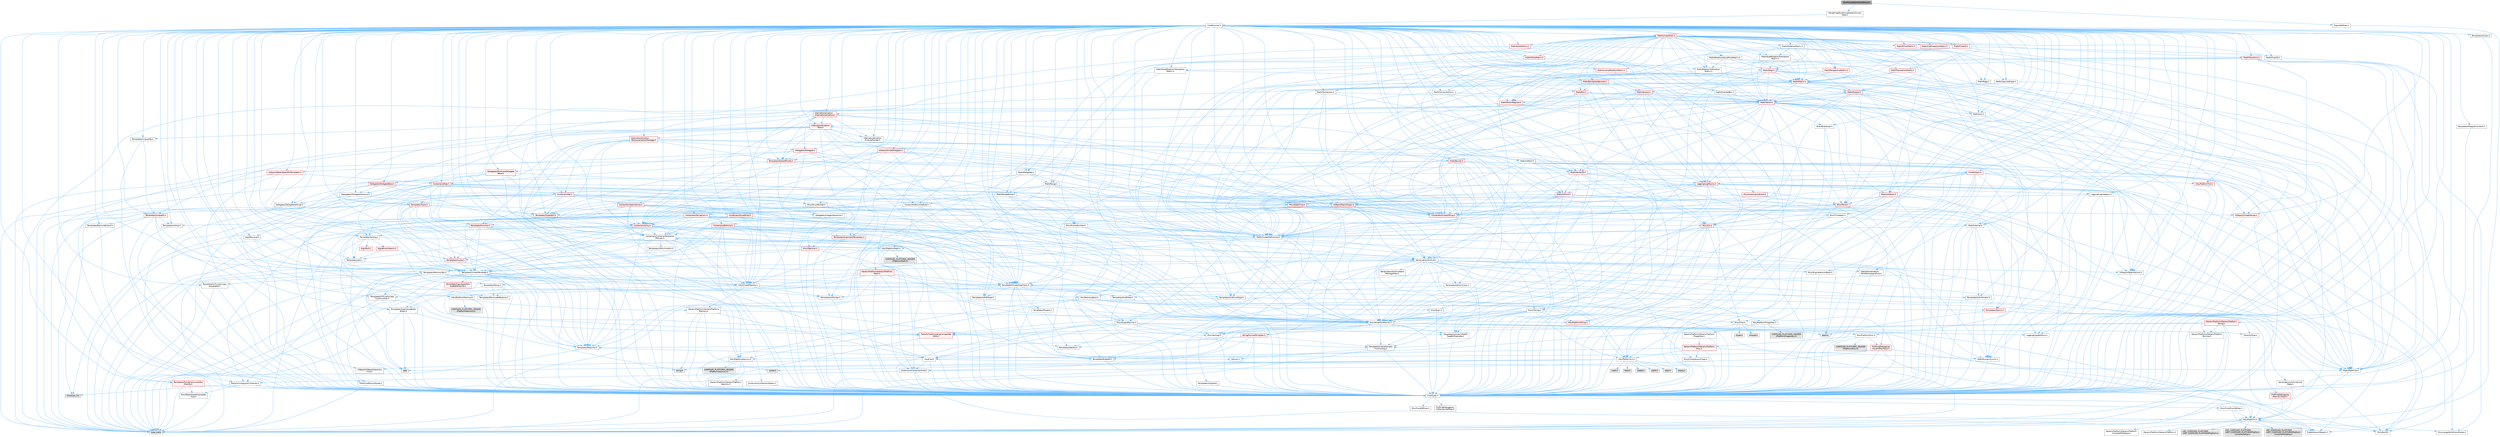 digraph "SkyAtmosphereSceneProxy.h"
{
 // INTERACTIVE_SVG=YES
 // LATEX_PDF_SIZE
  bgcolor="transparent";
  edge [fontname=Helvetica,fontsize=10,labelfontname=Helvetica,labelfontsize=10];
  node [fontname=Helvetica,fontsize=10,shape=box,height=0.2,width=0.4];
  Node1 [id="Node000001",label="SkyAtmosphereSceneProxy.h",height=0.2,width=0.4,color="gray40", fillcolor="grey60", style="filled", fontcolor="black",tooltip=" "];
  Node1 -> Node2 [id="edge1_Node000001_Node000002",color="steelblue1",style="solid",tooltip=" "];
  Node2 [id="Node000002",label="EngineDefines.h",height=0.2,width=0.4,color="grey40", fillcolor="white", style="filled",URL="$de/d63/EngineDefines_8h.html",tooltip=" "];
  Node2 -> Node3 [id="edge2_Node000002_Node000003",color="steelblue1",style="solid",tooltip=" "];
  Node3 [id="Node000003",label="HAL/Platform.h",height=0.2,width=0.4,color="grey40", fillcolor="white", style="filled",URL="$d9/dd0/Platform_8h.html",tooltip=" "];
  Node3 -> Node4 [id="edge3_Node000003_Node000004",color="steelblue1",style="solid",tooltip=" "];
  Node4 [id="Node000004",label="Misc/Build.h",height=0.2,width=0.4,color="grey40", fillcolor="white", style="filled",URL="$d3/dbb/Build_8h.html",tooltip=" "];
  Node3 -> Node5 [id="edge4_Node000003_Node000005",color="steelblue1",style="solid",tooltip=" "];
  Node5 [id="Node000005",label="Misc/LargeWorldCoordinates.h",height=0.2,width=0.4,color="grey40", fillcolor="white", style="filled",URL="$d2/dcb/LargeWorldCoordinates_8h.html",tooltip=" "];
  Node3 -> Node6 [id="edge5_Node000003_Node000006",color="steelblue1",style="solid",tooltip=" "];
  Node6 [id="Node000006",label="type_traits",height=0.2,width=0.4,color="grey60", fillcolor="#E0E0E0", style="filled",tooltip=" "];
  Node3 -> Node7 [id="edge6_Node000003_Node000007",color="steelblue1",style="solid",tooltip=" "];
  Node7 [id="Node000007",label="PreprocessorHelpers.h",height=0.2,width=0.4,color="grey40", fillcolor="white", style="filled",URL="$db/ddb/PreprocessorHelpers_8h.html",tooltip=" "];
  Node3 -> Node8 [id="edge7_Node000003_Node000008",color="steelblue1",style="solid",tooltip=" "];
  Node8 [id="Node000008",label="UBT_COMPILED_PLATFORM\l/UBT_COMPILED_PLATFORMPlatform\lCompilerPreSetup.h",height=0.2,width=0.4,color="grey60", fillcolor="#E0E0E0", style="filled",tooltip=" "];
  Node3 -> Node9 [id="edge8_Node000003_Node000009",color="steelblue1",style="solid",tooltip=" "];
  Node9 [id="Node000009",label="GenericPlatform/GenericPlatform\lCompilerPreSetup.h",height=0.2,width=0.4,color="grey40", fillcolor="white", style="filled",URL="$d9/dc8/GenericPlatformCompilerPreSetup_8h.html",tooltip=" "];
  Node3 -> Node10 [id="edge9_Node000003_Node000010",color="steelblue1",style="solid",tooltip=" "];
  Node10 [id="Node000010",label="GenericPlatform/GenericPlatform.h",height=0.2,width=0.4,color="grey40", fillcolor="white", style="filled",URL="$d6/d84/GenericPlatform_8h.html",tooltip=" "];
  Node3 -> Node11 [id="edge10_Node000003_Node000011",color="steelblue1",style="solid",tooltip=" "];
  Node11 [id="Node000011",label="UBT_COMPILED_PLATFORM\l/UBT_COMPILED_PLATFORMPlatform.h",height=0.2,width=0.4,color="grey60", fillcolor="#E0E0E0", style="filled",tooltip=" "];
  Node3 -> Node12 [id="edge11_Node000003_Node000012",color="steelblue1",style="solid",tooltip=" "];
  Node12 [id="Node000012",label="UBT_COMPILED_PLATFORM\l/UBT_COMPILED_PLATFORMPlatform\lCompilerSetup.h",height=0.2,width=0.4,color="grey60", fillcolor="#E0E0E0", style="filled",tooltip=" "];
  Node1 -> Node13 [id="edge12_Node000001_Node000013",color="steelblue1",style="solid",tooltip=" "];
  Node13 [id="Node000013",label="Rendering/SkyAtmosphereCommon\lData.h",height=0.2,width=0.4,color="grey40", fillcolor="white", style="filled",URL="$dd/dbc/SkyAtmosphereCommonData_8h.html",tooltip=" "];
  Node13 -> Node14 [id="edge13_Node000013_Node000014",color="steelblue1",style="solid",tooltip=" "];
  Node14 [id="Node000014",label="CoreMinimal.h",height=0.2,width=0.4,color="grey40", fillcolor="white", style="filled",URL="$d7/d67/CoreMinimal_8h.html",tooltip=" "];
  Node14 -> Node15 [id="edge14_Node000014_Node000015",color="steelblue1",style="solid",tooltip=" "];
  Node15 [id="Node000015",label="CoreTypes.h",height=0.2,width=0.4,color="grey40", fillcolor="white", style="filled",URL="$dc/dec/CoreTypes_8h.html",tooltip=" "];
  Node15 -> Node3 [id="edge15_Node000015_Node000003",color="steelblue1",style="solid",tooltip=" "];
  Node15 -> Node16 [id="edge16_Node000015_Node000016",color="steelblue1",style="solid",tooltip=" "];
  Node16 [id="Node000016",label="ProfilingDebugging\l/UMemoryDefines.h",height=0.2,width=0.4,color="grey40", fillcolor="white", style="filled",URL="$d2/da2/UMemoryDefines_8h.html",tooltip=" "];
  Node15 -> Node17 [id="edge17_Node000015_Node000017",color="steelblue1",style="solid",tooltip=" "];
  Node17 [id="Node000017",label="Misc/CoreMiscDefines.h",height=0.2,width=0.4,color="grey40", fillcolor="white", style="filled",URL="$da/d38/CoreMiscDefines_8h.html",tooltip=" "];
  Node17 -> Node3 [id="edge18_Node000017_Node000003",color="steelblue1",style="solid",tooltip=" "];
  Node17 -> Node7 [id="edge19_Node000017_Node000007",color="steelblue1",style="solid",tooltip=" "];
  Node15 -> Node18 [id="edge20_Node000015_Node000018",color="steelblue1",style="solid",tooltip=" "];
  Node18 [id="Node000018",label="Misc/CoreDefines.h",height=0.2,width=0.4,color="grey40", fillcolor="white", style="filled",URL="$d3/dd2/CoreDefines_8h.html",tooltip=" "];
  Node14 -> Node19 [id="edge21_Node000014_Node000019",color="steelblue1",style="solid",tooltip=" "];
  Node19 [id="Node000019",label="CoreFwd.h",height=0.2,width=0.4,color="grey40", fillcolor="white", style="filled",URL="$d1/d1e/CoreFwd_8h.html",tooltip=" "];
  Node19 -> Node15 [id="edge22_Node000019_Node000015",color="steelblue1",style="solid",tooltip=" "];
  Node19 -> Node20 [id="edge23_Node000019_Node000020",color="steelblue1",style="solid",tooltip=" "];
  Node20 [id="Node000020",label="Containers/ContainersFwd.h",height=0.2,width=0.4,color="grey40", fillcolor="white", style="filled",URL="$d4/d0a/ContainersFwd_8h.html",tooltip=" "];
  Node20 -> Node3 [id="edge24_Node000020_Node000003",color="steelblue1",style="solid",tooltip=" "];
  Node20 -> Node15 [id="edge25_Node000020_Node000015",color="steelblue1",style="solid",tooltip=" "];
  Node20 -> Node21 [id="edge26_Node000020_Node000021",color="steelblue1",style="solid",tooltip=" "];
  Node21 [id="Node000021",label="Traits/IsContiguousContainer.h",height=0.2,width=0.4,color="grey40", fillcolor="white", style="filled",URL="$d5/d3c/IsContiguousContainer_8h.html",tooltip=" "];
  Node21 -> Node15 [id="edge27_Node000021_Node000015",color="steelblue1",style="solid",tooltip=" "];
  Node21 -> Node22 [id="edge28_Node000021_Node000022",color="steelblue1",style="solid",tooltip=" "];
  Node22 [id="Node000022",label="Misc/StaticAssertComplete\lType.h",height=0.2,width=0.4,color="grey40", fillcolor="white", style="filled",URL="$d5/d4e/StaticAssertCompleteType_8h.html",tooltip=" "];
  Node21 -> Node23 [id="edge29_Node000021_Node000023",color="steelblue1",style="solid",tooltip=" "];
  Node23 [id="Node000023",label="initializer_list",height=0.2,width=0.4,color="grey60", fillcolor="#E0E0E0", style="filled",tooltip=" "];
  Node19 -> Node24 [id="edge30_Node000019_Node000024",color="steelblue1",style="solid",tooltip=" "];
  Node24 [id="Node000024",label="Math/MathFwd.h",height=0.2,width=0.4,color="grey40", fillcolor="white", style="filled",URL="$d2/d10/MathFwd_8h.html",tooltip=" "];
  Node24 -> Node3 [id="edge31_Node000024_Node000003",color="steelblue1",style="solid",tooltip=" "];
  Node19 -> Node25 [id="edge32_Node000019_Node000025",color="steelblue1",style="solid",tooltip=" "];
  Node25 [id="Node000025",label="UObject/UObjectHierarchy\lFwd.h",height=0.2,width=0.4,color="grey40", fillcolor="white", style="filled",URL="$d3/d13/UObjectHierarchyFwd_8h.html",tooltip=" "];
  Node14 -> Node25 [id="edge33_Node000014_Node000025",color="steelblue1",style="solid",tooltip=" "];
  Node14 -> Node20 [id="edge34_Node000014_Node000020",color="steelblue1",style="solid",tooltip=" "];
  Node14 -> Node26 [id="edge35_Node000014_Node000026",color="steelblue1",style="solid",tooltip=" "];
  Node26 [id="Node000026",label="Misc/VarArgs.h",height=0.2,width=0.4,color="grey40", fillcolor="white", style="filled",URL="$d5/d6f/VarArgs_8h.html",tooltip=" "];
  Node26 -> Node15 [id="edge36_Node000026_Node000015",color="steelblue1",style="solid",tooltip=" "];
  Node14 -> Node27 [id="edge37_Node000014_Node000027",color="steelblue1",style="solid",tooltip=" "];
  Node27 [id="Node000027",label="Logging/LogVerbosity.h",height=0.2,width=0.4,color="grey40", fillcolor="white", style="filled",URL="$d2/d8f/LogVerbosity_8h.html",tooltip=" "];
  Node27 -> Node15 [id="edge38_Node000027_Node000015",color="steelblue1",style="solid",tooltip=" "];
  Node14 -> Node28 [id="edge39_Node000014_Node000028",color="steelblue1",style="solid",tooltip=" "];
  Node28 [id="Node000028",label="Misc/OutputDevice.h",height=0.2,width=0.4,color="grey40", fillcolor="white", style="filled",URL="$d7/d32/OutputDevice_8h.html",tooltip=" "];
  Node28 -> Node19 [id="edge40_Node000028_Node000019",color="steelblue1",style="solid",tooltip=" "];
  Node28 -> Node15 [id="edge41_Node000028_Node000015",color="steelblue1",style="solid",tooltip=" "];
  Node28 -> Node27 [id="edge42_Node000028_Node000027",color="steelblue1",style="solid",tooltip=" "];
  Node28 -> Node26 [id="edge43_Node000028_Node000026",color="steelblue1",style="solid",tooltip=" "];
  Node28 -> Node29 [id="edge44_Node000028_Node000029",color="steelblue1",style="solid",tooltip=" "];
  Node29 [id="Node000029",label="Templates/IsArrayOrRefOf\lTypeByPredicate.h",height=0.2,width=0.4,color="grey40", fillcolor="white", style="filled",URL="$d6/da1/IsArrayOrRefOfTypeByPredicate_8h.html",tooltip=" "];
  Node29 -> Node15 [id="edge45_Node000029_Node000015",color="steelblue1",style="solid",tooltip=" "];
  Node28 -> Node30 [id="edge46_Node000028_Node000030",color="steelblue1",style="solid",tooltip=" "];
  Node30 [id="Node000030",label="Templates/IsValidVariadic\lFunctionArg.h",height=0.2,width=0.4,color="grey40", fillcolor="white", style="filled",URL="$d0/dc8/IsValidVariadicFunctionArg_8h.html",tooltip=" "];
  Node30 -> Node15 [id="edge47_Node000030_Node000015",color="steelblue1",style="solid",tooltip=" "];
  Node30 -> Node31 [id="edge48_Node000030_Node000031",color="steelblue1",style="solid",tooltip=" "];
  Node31 [id="Node000031",label="IsEnum.h",height=0.2,width=0.4,color="grey40", fillcolor="white", style="filled",URL="$d4/de5/IsEnum_8h.html",tooltip=" "];
  Node30 -> Node6 [id="edge49_Node000030_Node000006",color="steelblue1",style="solid",tooltip=" "];
  Node28 -> Node32 [id="edge50_Node000028_Node000032",color="steelblue1",style="solid",tooltip=" "];
  Node32 [id="Node000032",label="Traits/IsCharEncodingCompatible\lWith.h",height=0.2,width=0.4,color="red", fillcolor="#FFF0F0", style="filled",URL="$df/dd1/IsCharEncodingCompatibleWith_8h.html",tooltip=" "];
  Node32 -> Node6 [id="edge51_Node000032_Node000006",color="steelblue1",style="solid",tooltip=" "];
  Node14 -> Node34 [id="edge52_Node000014_Node000034",color="steelblue1",style="solid",tooltip=" "];
  Node34 [id="Node000034",label="HAL/PlatformCrt.h",height=0.2,width=0.4,color="grey40", fillcolor="white", style="filled",URL="$d8/d75/PlatformCrt_8h.html",tooltip=" "];
  Node34 -> Node35 [id="edge53_Node000034_Node000035",color="steelblue1",style="solid",tooltip=" "];
  Node35 [id="Node000035",label="new",height=0.2,width=0.4,color="grey60", fillcolor="#E0E0E0", style="filled",tooltip=" "];
  Node34 -> Node36 [id="edge54_Node000034_Node000036",color="steelblue1",style="solid",tooltip=" "];
  Node36 [id="Node000036",label="wchar.h",height=0.2,width=0.4,color="grey60", fillcolor="#E0E0E0", style="filled",tooltip=" "];
  Node34 -> Node37 [id="edge55_Node000034_Node000037",color="steelblue1",style="solid",tooltip=" "];
  Node37 [id="Node000037",label="stddef.h",height=0.2,width=0.4,color="grey60", fillcolor="#E0E0E0", style="filled",tooltip=" "];
  Node34 -> Node38 [id="edge56_Node000034_Node000038",color="steelblue1",style="solid",tooltip=" "];
  Node38 [id="Node000038",label="stdlib.h",height=0.2,width=0.4,color="grey60", fillcolor="#E0E0E0", style="filled",tooltip=" "];
  Node34 -> Node39 [id="edge57_Node000034_Node000039",color="steelblue1",style="solid",tooltip=" "];
  Node39 [id="Node000039",label="stdio.h",height=0.2,width=0.4,color="grey60", fillcolor="#E0E0E0", style="filled",tooltip=" "];
  Node34 -> Node40 [id="edge58_Node000034_Node000040",color="steelblue1",style="solid",tooltip=" "];
  Node40 [id="Node000040",label="stdarg.h",height=0.2,width=0.4,color="grey60", fillcolor="#E0E0E0", style="filled",tooltip=" "];
  Node34 -> Node41 [id="edge59_Node000034_Node000041",color="steelblue1",style="solid",tooltip=" "];
  Node41 [id="Node000041",label="math.h",height=0.2,width=0.4,color="grey60", fillcolor="#E0E0E0", style="filled",tooltip=" "];
  Node34 -> Node42 [id="edge60_Node000034_Node000042",color="steelblue1",style="solid",tooltip=" "];
  Node42 [id="Node000042",label="float.h",height=0.2,width=0.4,color="grey60", fillcolor="#E0E0E0", style="filled",tooltip=" "];
  Node34 -> Node43 [id="edge61_Node000034_Node000043",color="steelblue1",style="solid",tooltip=" "];
  Node43 [id="Node000043",label="string.h",height=0.2,width=0.4,color="grey60", fillcolor="#E0E0E0", style="filled",tooltip=" "];
  Node14 -> Node44 [id="edge62_Node000014_Node000044",color="steelblue1",style="solid",tooltip=" "];
  Node44 [id="Node000044",label="HAL/PlatformMisc.h",height=0.2,width=0.4,color="grey40", fillcolor="white", style="filled",URL="$d0/df5/PlatformMisc_8h.html",tooltip=" "];
  Node44 -> Node15 [id="edge63_Node000044_Node000015",color="steelblue1",style="solid",tooltip=" "];
  Node44 -> Node45 [id="edge64_Node000044_Node000045",color="steelblue1",style="solid",tooltip=" "];
  Node45 [id="Node000045",label="GenericPlatform/GenericPlatform\lMisc.h",height=0.2,width=0.4,color="red", fillcolor="#FFF0F0", style="filled",URL="$db/d9a/GenericPlatformMisc_8h.html",tooltip=" "];
  Node45 -> Node19 [id="edge65_Node000045_Node000019",color="steelblue1",style="solid",tooltip=" "];
  Node45 -> Node15 [id="edge66_Node000045_Node000015",color="steelblue1",style="solid",tooltip=" "];
  Node45 -> Node34 [id="edge67_Node000045_Node000034",color="steelblue1",style="solid",tooltip=" "];
  Node45 -> Node49 [id="edge68_Node000045_Node000049",color="steelblue1",style="solid",tooltip=" "];
  Node49 [id="Node000049",label="Math/NumericLimits.h",height=0.2,width=0.4,color="grey40", fillcolor="white", style="filled",URL="$df/d1b/NumericLimits_8h.html",tooltip=" "];
  Node49 -> Node15 [id="edge69_Node000049_Node000015",color="steelblue1",style="solid",tooltip=" "];
  Node45 -> Node50 [id="edge70_Node000045_Node000050",color="steelblue1",style="solid",tooltip=" "];
  Node50 [id="Node000050",label="Misc/CompressionFlags.h",height=0.2,width=0.4,color="grey40", fillcolor="white", style="filled",URL="$d9/d76/CompressionFlags_8h.html",tooltip=" "];
  Node44 -> Node54 [id="edge71_Node000044_Node000054",color="steelblue1",style="solid",tooltip=" "];
  Node54 [id="Node000054",label="COMPILED_PLATFORM_HEADER\l(PlatformMisc.h)",height=0.2,width=0.4,color="grey60", fillcolor="#E0E0E0", style="filled",tooltip=" "];
  Node44 -> Node55 [id="edge72_Node000044_Node000055",color="steelblue1",style="solid",tooltip=" "];
  Node55 [id="Node000055",label="ProfilingDebugging\l/CpuProfilerTrace.h",height=0.2,width=0.4,color="red", fillcolor="#FFF0F0", style="filled",URL="$da/dcb/CpuProfilerTrace_8h.html",tooltip=" "];
  Node55 -> Node15 [id="edge73_Node000055_Node000015",color="steelblue1",style="solid",tooltip=" "];
  Node55 -> Node20 [id="edge74_Node000055_Node000020",color="steelblue1",style="solid",tooltip=" "];
  Node55 -> Node56 [id="edge75_Node000055_Node000056",color="steelblue1",style="solid",tooltip=" "];
  Node56 [id="Node000056",label="HAL/PlatformAtomics.h",height=0.2,width=0.4,color="grey40", fillcolor="white", style="filled",URL="$d3/d36/PlatformAtomics_8h.html",tooltip=" "];
  Node56 -> Node15 [id="edge76_Node000056_Node000015",color="steelblue1",style="solid",tooltip=" "];
  Node56 -> Node57 [id="edge77_Node000056_Node000057",color="steelblue1",style="solid",tooltip=" "];
  Node57 [id="Node000057",label="GenericPlatform/GenericPlatform\lAtomics.h",height=0.2,width=0.4,color="grey40", fillcolor="white", style="filled",URL="$da/d72/GenericPlatformAtomics_8h.html",tooltip=" "];
  Node57 -> Node15 [id="edge78_Node000057_Node000015",color="steelblue1",style="solid",tooltip=" "];
  Node56 -> Node58 [id="edge79_Node000056_Node000058",color="steelblue1",style="solid",tooltip=" "];
  Node58 [id="Node000058",label="COMPILED_PLATFORM_HEADER\l(PlatformAtomics.h)",height=0.2,width=0.4,color="grey60", fillcolor="#E0E0E0", style="filled",tooltip=" "];
  Node55 -> Node7 [id="edge80_Node000055_Node000007",color="steelblue1",style="solid",tooltip=" "];
  Node55 -> Node4 [id="edge81_Node000055_Node000004",color="steelblue1",style="solid",tooltip=" "];
  Node14 -> Node63 [id="edge82_Node000014_Node000063",color="steelblue1",style="solid",tooltip=" "];
  Node63 [id="Node000063",label="Misc/AssertionMacros.h",height=0.2,width=0.4,color="grey40", fillcolor="white", style="filled",URL="$d0/dfa/AssertionMacros_8h.html",tooltip=" "];
  Node63 -> Node15 [id="edge83_Node000063_Node000015",color="steelblue1",style="solid",tooltip=" "];
  Node63 -> Node3 [id="edge84_Node000063_Node000003",color="steelblue1",style="solid",tooltip=" "];
  Node63 -> Node44 [id="edge85_Node000063_Node000044",color="steelblue1",style="solid",tooltip=" "];
  Node63 -> Node7 [id="edge86_Node000063_Node000007",color="steelblue1",style="solid",tooltip=" "];
  Node63 -> Node64 [id="edge87_Node000063_Node000064",color="steelblue1",style="solid",tooltip=" "];
  Node64 [id="Node000064",label="Templates/EnableIf.h",height=0.2,width=0.4,color="grey40", fillcolor="white", style="filled",URL="$d7/d60/EnableIf_8h.html",tooltip=" "];
  Node64 -> Node15 [id="edge88_Node000064_Node000015",color="steelblue1",style="solid",tooltip=" "];
  Node63 -> Node29 [id="edge89_Node000063_Node000029",color="steelblue1",style="solid",tooltip=" "];
  Node63 -> Node30 [id="edge90_Node000063_Node000030",color="steelblue1",style="solid",tooltip=" "];
  Node63 -> Node32 [id="edge91_Node000063_Node000032",color="steelblue1",style="solid",tooltip=" "];
  Node63 -> Node26 [id="edge92_Node000063_Node000026",color="steelblue1",style="solid",tooltip=" "];
  Node63 -> Node65 [id="edge93_Node000063_Node000065",color="steelblue1",style="solid",tooltip=" "];
  Node65 [id="Node000065",label="String/FormatStringSan.h",height=0.2,width=0.4,color="red", fillcolor="#FFF0F0", style="filled",URL="$d3/d8b/FormatStringSan_8h.html",tooltip=" "];
  Node65 -> Node6 [id="edge94_Node000065_Node000006",color="steelblue1",style="solid",tooltip=" "];
  Node65 -> Node15 [id="edge95_Node000065_Node000015",color="steelblue1",style="solid",tooltip=" "];
  Node65 -> Node66 [id="edge96_Node000065_Node000066",color="steelblue1",style="solid",tooltip=" "];
  Node66 [id="Node000066",label="Templates/Requires.h",height=0.2,width=0.4,color="grey40", fillcolor="white", style="filled",URL="$dc/d96/Requires_8h.html",tooltip=" "];
  Node66 -> Node64 [id="edge97_Node000066_Node000064",color="steelblue1",style="solid",tooltip=" "];
  Node66 -> Node6 [id="edge98_Node000066_Node000006",color="steelblue1",style="solid",tooltip=" "];
  Node65 -> Node67 [id="edge99_Node000065_Node000067",color="steelblue1",style="solid",tooltip=" "];
  Node67 [id="Node000067",label="Templates/Identity.h",height=0.2,width=0.4,color="grey40", fillcolor="white", style="filled",URL="$d0/dd5/Identity_8h.html",tooltip=" "];
  Node65 -> Node30 [id="edge100_Node000065_Node000030",color="steelblue1",style="solid",tooltip=" "];
  Node65 -> Node20 [id="edge101_Node000065_Node000020",color="steelblue1",style="solid",tooltip=" "];
  Node63 -> Node71 [id="edge102_Node000063_Node000071",color="steelblue1",style="solid",tooltip=" "];
  Node71 [id="Node000071",label="atomic",height=0.2,width=0.4,color="grey60", fillcolor="#E0E0E0", style="filled",tooltip=" "];
  Node14 -> Node72 [id="edge103_Node000014_Node000072",color="steelblue1",style="solid",tooltip=" "];
  Node72 [id="Node000072",label="Templates/IsPointer.h",height=0.2,width=0.4,color="grey40", fillcolor="white", style="filled",URL="$d7/d05/IsPointer_8h.html",tooltip=" "];
  Node72 -> Node15 [id="edge104_Node000072_Node000015",color="steelblue1",style="solid",tooltip=" "];
  Node14 -> Node73 [id="edge105_Node000014_Node000073",color="steelblue1",style="solid",tooltip=" "];
  Node73 [id="Node000073",label="HAL/PlatformMemory.h",height=0.2,width=0.4,color="grey40", fillcolor="white", style="filled",URL="$de/d68/PlatformMemory_8h.html",tooltip=" "];
  Node73 -> Node15 [id="edge106_Node000073_Node000015",color="steelblue1",style="solid",tooltip=" "];
  Node73 -> Node74 [id="edge107_Node000073_Node000074",color="steelblue1",style="solid",tooltip=" "];
  Node74 [id="Node000074",label="GenericPlatform/GenericPlatform\lMemory.h",height=0.2,width=0.4,color="grey40", fillcolor="white", style="filled",URL="$dd/d22/GenericPlatformMemory_8h.html",tooltip=" "];
  Node74 -> Node19 [id="edge108_Node000074_Node000019",color="steelblue1",style="solid",tooltip=" "];
  Node74 -> Node15 [id="edge109_Node000074_Node000015",color="steelblue1",style="solid",tooltip=" "];
  Node74 -> Node75 [id="edge110_Node000074_Node000075",color="steelblue1",style="solid",tooltip=" "];
  Node75 [id="Node000075",label="HAL/PlatformString.h",height=0.2,width=0.4,color="red", fillcolor="#FFF0F0", style="filled",URL="$db/db5/PlatformString_8h.html",tooltip=" "];
  Node75 -> Node15 [id="edge111_Node000075_Node000015",color="steelblue1",style="solid",tooltip=" "];
  Node74 -> Node43 [id="edge112_Node000074_Node000043",color="steelblue1",style="solid",tooltip=" "];
  Node74 -> Node36 [id="edge113_Node000074_Node000036",color="steelblue1",style="solid",tooltip=" "];
  Node73 -> Node77 [id="edge114_Node000073_Node000077",color="steelblue1",style="solid",tooltip=" "];
  Node77 [id="Node000077",label="COMPILED_PLATFORM_HEADER\l(PlatformMemory.h)",height=0.2,width=0.4,color="grey60", fillcolor="#E0E0E0", style="filled",tooltip=" "];
  Node14 -> Node56 [id="edge115_Node000014_Node000056",color="steelblue1",style="solid",tooltip=" "];
  Node14 -> Node78 [id="edge116_Node000014_Node000078",color="steelblue1",style="solid",tooltip=" "];
  Node78 [id="Node000078",label="Misc/Exec.h",height=0.2,width=0.4,color="grey40", fillcolor="white", style="filled",URL="$de/ddb/Exec_8h.html",tooltip=" "];
  Node78 -> Node15 [id="edge117_Node000078_Node000015",color="steelblue1",style="solid",tooltip=" "];
  Node78 -> Node63 [id="edge118_Node000078_Node000063",color="steelblue1",style="solid",tooltip=" "];
  Node14 -> Node79 [id="edge119_Node000014_Node000079",color="steelblue1",style="solid",tooltip=" "];
  Node79 [id="Node000079",label="HAL/MemoryBase.h",height=0.2,width=0.4,color="grey40", fillcolor="white", style="filled",URL="$d6/d9f/MemoryBase_8h.html",tooltip=" "];
  Node79 -> Node15 [id="edge120_Node000079_Node000015",color="steelblue1",style="solid",tooltip=" "];
  Node79 -> Node56 [id="edge121_Node000079_Node000056",color="steelblue1",style="solid",tooltip=" "];
  Node79 -> Node34 [id="edge122_Node000079_Node000034",color="steelblue1",style="solid",tooltip=" "];
  Node79 -> Node78 [id="edge123_Node000079_Node000078",color="steelblue1",style="solid",tooltip=" "];
  Node79 -> Node28 [id="edge124_Node000079_Node000028",color="steelblue1",style="solid",tooltip=" "];
  Node79 -> Node80 [id="edge125_Node000079_Node000080",color="steelblue1",style="solid",tooltip=" "];
  Node80 [id="Node000080",label="Templates/Atomic.h",height=0.2,width=0.4,color="red", fillcolor="#FFF0F0", style="filled",URL="$d3/d91/Atomic_8h.html",tooltip=" "];
  Node80 -> Node88 [id="edge126_Node000080_Node000088",color="steelblue1",style="solid",tooltip=" "];
  Node88 [id="Node000088",label="Traits/IntType.h",height=0.2,width=0.4,color="grey40", fillcolor="white", style="filled",URL="$d7/deb/IntType_8h.html",tooltip=" "];
  Node88 -> Node3 [id="edge127_Node000088_Node000003",color="steelblue1",style="solid",tooltip=" "];
  Node80 -> Node71 [id="edge128_Node000080_Node000071",color="steelblue1",style="solid",tooltip=" "];
  Node14 -> Node89 [id="edge129_Node000014_Node000089",color="steelblue1",style="solid",tooltip=" "];
  Node89 [id="Node000089",label="HAL/UnrealMemory.h",height=0.2,width=0.4,color="grey40", fillcolor="white", style="filled",URL="$d9/d96/UnrealMemory_8h.html",tooltip=" "];
  Node89 -> Node15 [id="edge130_Node000089_Node000015",color="steelblue1",style="solid",tooltip=" "];
  Node89 -> Node74 [id="edge131_Node000089_Node000074",color="steelblue1",style="solid",tooltip=" "];
  Node89 -> Node79 [id="edge132_Node000089_Node000079",color="steelblue1",style="solid",tooltip=" "];
  Node89 -> Node73 [id="edge133_Node000089_Node000073",color="steelblue1",style="solid",tooltip=" "];
  Node89 -> Node90 [id="edge134_Node000089_Node000090",color="steelblue1",style="solid",tooltip=" "];
  Node90 [id="Node000090",label="ProfilingDebugging\l/MemoryTrace.h",height=0.2,width=0.4,color="red", fillcolor="#FFF0F0", style="filled",URL="$da/dd7/MemoryTrace_8h.html",tooltip=" "];
  Node90 -> Node3 [id="edge135_Node000090_Node000003",color="steelblue1",style="solid",tooltip=" "];
  Node89 -> Node72 [id="edge136_Node000089_Node000072",color="steelblue1",style="solid",tooltip=" "];
  Node14 -> Node91 [id="edge137_Node000014_Node000091",color="steelblue1",style="solid",tooltip=" "];
  Node91 [id="Node000091",label="Templates/IsArithmetic.h",height=0.2,width=0.4,color="grey40", fillcolor="white", style="filled",URL="$d2/d5d/IsArithmetic_8h.html",tooltip=" "];
  Node91 -> Node15 [id="edge138_Node000091_Node000015",color="steelblue1",style="solid",tooltip=" "];
  Node14 -> Node85 [id="edge139_Node000014_Node000085",color="steelblue1",style="solid",tooltip=" "];
  Node85 [id="Node000085",label="Templates/AndOrNot.h",height=0.2,width=0.4,color="grey40", fillcolor="white", style="filled",URL="$db/d0a/AndOrNot_8h.html",tooltip=" "];
  Node85 -> Node15 [id="edge140_Node000085_Node000015",color="steelblue1",style="solid",tooltip=" "];
  Node14 -> Node92 [id="edge141_Node000014_Node000092",color="steelblue1",style="solid",tooltip=" "];
  Node92 [id="Node000092",label="Templates/IsPODType.h",height=0.2,width=0.4,color="grey40", fillcolor="white", style="filled",URL="$d7/db1/IsPODType_8h.html",tooltip=" "];
  Node92 -> Node15 [id="edge142_Node000092_Node000015",color="steelblue1",style="solid",tooltip=" "];
  Node14 -> Node93 [id="edge143_Node000014_Node000093",color="steelblue1",style="solid",tooltip=" "];
  Node93 [id="Node000093",label="Templates/IsUECoreType.h",height=0.2,width=0.4,color="grey40", fillcolor="white", style="filled",URL="$d1/db8/IsUECoreType_8h.html",tooltip=" "];
  Node93 -> Node15 [id="edge144_Node000093_Node000015",color="steelblue1",style="solid",tooltip=" "];
  Node93 -> Node6 [id="edge145_Node000093_Node000006",color="steelblue1",style="solid",tooltip=" "];
  Node14 -> Node86 [id="edge146_Node000014_Node000086",color="steelblue1",style="solid",tooltip=" "];
  Node86 [id="Node000086",label="Templates/IsTriviallyCopy\lConstructible.h",height=0.2,width=0.4,color="grey40", fillcolor="white", style="filled",URL="$d3/d78/IsTriviallyCopyConstructible_8h.html",tooltip=" "];
  Node86 -> Node15 [id="edge147_Node000086_Node000015",color="steelblue1",style="solid",tooltip=" "];
  Node86 -> Node6 [id="edge148_Node000086_Node000006",color="steelblue1",style="solid",tooltip=" "];
  Node14 -> Node94 [id="edge149_Node000014_Node000094",color="steelblue1",style="solid",tooltip=" "];
  Node94 [id="Node000094",label="Templates/UnrealTypeTraits.h",height=0.2,width=0.4,color="grey40", fillcolor="white", style="filled",URL="$d2/d2d/UnrealTypeTraits_8h.html",tooltip=" "];
  Node94 -> Node15 [id="edge150_Node000094_Node000015",color="steelblue1",style="solid",tooltip=" "];
  Node94 -> Node72 [id="edge151_Node000094_Node000072",color="steelblue1",style="solid",tooltip=" "];
  Node94 -> Node63 [id="edge152_Node000094_Node000063",color="steelblue1",style="solid",tooltip=" "];
  Node94 -> Node85 [id="edge153_Node000094_Node000085",color="steelblue1",style="solid",tooltip=" "];
  Node94 -> Node64 [id="edge154_Node000094_Node000064",color="steelblue1",style="solid",tooltip=" "];
  Node94 -> Node91 [id="edge155_Node000094_Node000091",color="steelblue1",style="solid",tooltip=" "];
  Node94 -> Node31 [id="edge156_Node000094_Node000031",color="steelblue1",style="solid",tooltip=" "];
  Node94 -> Node95 [id="edge157_Node000094_Node000095",color="steelblue1",style="solid",tooltip=" "];
  Node95 [id="Node000095",label="Templates/Models.h",height=0.2,width=0.4,color="grey40", fillcolor="white", style="filled",URL="$d3/d0c/Models_8h.html",tooltip=" "];
  Node95 -> Node67 [id="edge158_Node000095_Node000067",color="steelblue1",style="solid",tooltip=" "];
  Node94 -> Node92 [id="edge159_Node000094_Node000092",color="steelblue1",style="solid",tooltip=" "];
  Node94 -> Node93 [id="edge160_Node000094_Node000093",color="steelblue1",style="solid",tooltip=" "];
  Node94 -> Node86 [id="edge161_Node000094_Node000086",color="steelblue1",style="solid",tooltip=" "];
  Node14 -> Node64 [id="edge162_Node000014_Node000064",color="steelblue1",style="solid",tooltip=" "];
  Node14 -> Node96 [id="edge163_Node000014_Node000096",color="steelblue1",style="solid",tooltip=" "];
  Node96 [id="Node000096",label="Templates/RemoveReference.h",height=0.2,width=0.4,color="grey40", fillcolor="white", style="filled",URL="$da/dbe/RemoveReference_8h.html",tooltip=" "];
  Node96 -> Node15 [id="edge164_Node000096_Node000015",color="steelblue1",style="solid",tooltip=" "];
  Node14 -> Node97 [id="edge165_Node000014_Node000097",color="steelblue1",style="solid",tooltip=" "];
  Node97 [id="Node000097",label="Templates/IntegralConstant.h",height=0.2,width=0.4,color="grey40", fillcolor="white", style="filled",URL="$db/d1b/IntegralConstant_8h.html",tooltip=" "];
  Node97 -> Node15 [id="edge166_Node000097_Node000015",color="steelblue1",style="solid",tooltip=" "];
  Node14 -> Node98 [id="edge167_Node000014_Node000098",color="steelblue1",style="solid",tooltip=" "];
  Node98 [id="Node000098",label="Templates/IsClass.h",height=0.2,width=0.4,color="grey40", fillcolor="white", style="filled",URL="$db/dcb/IsClass_8h.html",tooltip=" "];
  Node98 -> Node15 [id="edge168_Node000098_Node000015",color="steelblue1",style="solid",tooltip=" "];
  Node14 -> Node99 [id="edge169_Node000014_Node000099",color="steelblue1",style="solid",tooltip=" "];
  Node99 [id="Node000099",label="Templates/TypeCompatible\lBytes.h",height=0.2,width=0.4,color="grey40", fillcolor="white", style="filled",URL="$df/d0a/TypeCompatibleBytes_8h.html",tooltip=" "];
  Node99 -> Node15 [id="edge170_Node000099_Node000015",color="steelblue1",style="solid",tooltip=" "];
  Node99 -> Node43 [id="edge171_Node000099_Node000043",color="steelblue1",style="solid",tooltip=" "];
  Node99 -> Node35 [id="edge172_Node000099_Node000035",color="steelblue1",style="solid",tooltip=" "];
  Node99 -> Node6 [id="edge173_Node000099_Node000006",color="steelblue1",style="solid",tooltip=" "];
  Node14 -> Node21 [id="edge174_Node000014_Node000021",color="steelblue1",style="solid",tooltip=" "];
  Node14 -> Node100 [id="edge175_Node000014_Node000100",color="steelblue1",style="solid",tooltip=" "];
  Node100 [id="Node000100",label="Templates/UnrealTemplate.h",height=0.2,width=0.4,color="grey40", fillcolor="white", style="filled",URL="$d4/d24/UnrealTemplate_8h.html",tooltip=" "];
  Node100 -> Node15 [id="edge176_Node000100_Node000015",color="steelblue1",style="solid",tooltip=" "];
  Node100 -> Node72 [id="edge177_Node000100_Node000072",color="steelblue1",style="solid",tooltip=" "];
  Node100 -> Node89 [id="edge178_Node000100_Node000089",color="steelblue1",style="solid",tooltip=" "];
  Node100 -> Node101 [id="edge179_Node000100_Node000101",color="steelblue1",style="solid",tooltip=" "];
  Node101 [id="Node000101",label="Templates/CopyQualifiers\lAndRefsFromTo.h",height=0.2,width=0.4,color="red", fillcolor="#FFF0F0", style="filled",URL="$d3/db3/CopyQualifiersAndRefsFromTo_8h.html",tooltip=" "];
  Node100 -> Node94 [id="edge180_Node000100_Node000094",color="steelblue1",style="solid",tooltip=" "];
  Node100 -> Node96 [id="edge181_Node000100_Node000096",color="steelblue1",style="solid",tooltip=" "];
  Node100 -> Node66 [id="edge182_Node000100_Node000066",color="steelblue1",style="solid",tooltip=" "];
  Node100 -> Node99 [id="edge183_Node000100_Node000099",color="steelblue1",style="solid",tooltip=" "];
  Node100 -> Node67 [id="edge184_Node000100_Node000067",color="steelblue1",style="solid",tooltip=" "];
  Node100 -> Node21 [id="edge185_Node000100_Node000021",color="steelblue1",style="solid",tooltip=" "];
  Node100 -> Node103 [id="edge186_Node000100_Node000103",color="steelblue1",style="solid",tooltip=" "];
  Node103 [id="Node000103",label="Traits/UseBitwiseSwap.h",height=0.2,width=0.4,color="grey40", fillcolor="white", style="filled",URL="$db/df3/UseBitwiseSwap_8h.html",tooltip=" "];
  Node103 -> Node15 [id="edge187_Node000103_Node000015",color="steelblue1",style="solid",tooltip=" "];
  Node103 -> Node6 [id="edge188_Node000103_Node000006",color="steelblue1",style="solid",tooltip=" "];
  Node100 -> Node6 [id="edge189_Node000100_Node000006",color="steelblue1",style="solid",tooltip=" "];
  Node14 -> Node49 [id="edge190_Node000014_Node000049",color="steelblue1",style="solid",tooltip=" "];
  Node14 -> Node104 [id="edge191_Node000014_Node000104",color="steelblue1",style="solid",tooltip=" "];
  Node104 [id="Node000104",label="HAL/PlatformMath.h",height=0.2,width=0.4,color="grey40", fillcolor="white", style="filled",URL="$dc/d53/PlatformMath_8h.html",tooltip=" "];
  Node104 -> Node15 [id="edge192_Node000104_Node000015",color="steelblue1",style="solid",tooltip=" "];
  Node104 -> Node105 [id="edge193_Node000104_Node000105",color="steelblue1",style="solid",tooltip=" "];
  Node105 [id="Node000105",label="GenericPlatform/GenericPlatform\lMath.h",height=0.2,width=0.4,color="red", fillcolor="#FFF0F0", style="filled",URL="$d5/d79/GenericPlatformMath_8h.html",tooltip=" "];
  Node105 -> Node15 [id="edge194_Node000105_Node000015",color="steelblue1",style="solid",tooltip=" "];
  Node105 -> Node20 [id="edge195_Node000105_Node000020",color="steelblue1",style="solid",tooltip=" "];
  Node105 -> Node34 [id="edge196_Node000105_Node000034",color="steelblue1",style="solid",tooltip=" "];
  Node105 -> Node85 [id="edge197_Node000105_Node000085",color="steelblue1",style="solid",tooltip=" "];
  Node105 -> Node106 [id="edge198_Node000105_Node000106",color="steelblue1",style="solid",tooltip=" "];
  Node106 [id="Node000106",label="Templates/Decay.h",height=0.2,width=0.4,color="grey40", fillcolor="white", style="filled",URL="$dd/d0f/Decay_8h.html",tooltip=" "];
  Node106 -> Node15 [id="edge199_Node000106_Node000015",color="steelblue1",style="solid",tooltip=" "];
  Node106 -> Node96 [id="edge200_Node000106_Node000096",color="steelblue1",style="solid",tooltip=" "];
  Node106 -> Node6 [id="edge201_Node000106_Node000006",color="steelblue1",style="solid",tooltip=" "];
  Node105 -> Node94 [id="edge202_Node000105_Node000094",color="steelblue1",style="solid",tooltip=" "];
  Node105 -> Node66 [id="edge203_Node000105_Node000066",color="steelblue1",style="solid",tooltip=" "];
  Node105 -> Node99 [id="edge204_Node000105_Node000099",color="steelblue1",style="solid",tooltip=" "];
  Node105 -> Node6 [id="edge205_Node000105_Node000006",color="steelblue1",style="solid",tooltip=" "];
  Node104 -> Node111 [id="edge206_Node000104_Node000111",color="steelblue1",style="solid",tooltip=" "];
  Node111 [id="Node000111",label="COMPILED_PLATFORM_HEADER\l(PlatformMath.h)",height=0.2,width=0.4,color="grey60", fillcolor="#E0E0E0", style="filled",tooltip=" "];
  Node14 -> Node87 [id="edge207_Node000014_Node000087",color="steelblue1",style="solid",tooltip=" "];
  Node87 [id="Node000087",label="Templates/IsTriviallyCopy\lAssignable.h",height=0.2,width=0.4,color="grey40", fillcolor="white", style="filled",URL="$d2/df2/IsTriviallyCopyAssignable_8h.html",tooltip=" "];
  Node87 -> Node15 [id="edge208_Node000087_Node000015",color="steelblue1",style="solid",tooltip=" "];
  Node87 -> Node6 [id="edge209_Node000087_Node000006",color="steelblue1",style="solid",tooltip=" "];
  Node14 -> Node112 [id="edge210_Node000014_Node000112",color="steelblue1",style="solid",tooltip=" "];
  Node112 [id="Node000112",label="Templates/MemoryOps.h",height=0.2,width=0.4,color="grey40", fillcolor="white", style="filled",URL="$db/dea/MemoryOps_8h.html",tooltip=" "];
  Node112 -> Node15 [id="edge211_Node000112_Node000015",color="steelblue1",style="solid",tooltip=" "];
  Node112 -> Node89 [id="edge212_Node000112_Node000089",color="steelblue1",style="solid",tooltip=" "];
  Node112 -> Node87 [id="edge213_Node000112_Node000087",color="steelblue1",style="solid",tooltip=" "];
  Node112 -> Node86 [id="edge214_Node000112_Node000086",color="steelblue1",style="solid",tooltip=" "];
  Node112 -> Node66 [id="edge215_Node000112_Node000066",color="steelblue1",style="solid",tooltip=" "];
  Node112 -> Node94 [id="edge216_Node000112_Node000094",color="steelblue1",style="solid",tooltip=" "];
  Node112 -> Node103 [id="edge217_Node000112_Node000103",color="steelblue1",style="solid",tooltip=" "];
  Node112 -> Node35 [id="edge218_Node000112_Node000035",color="steelblue1",style="solid",tooltip=" "];
  Node112 -> Node6 [id="edge219_Node000112_Node000006",color="steelblue1",style="solid",tooltip=" "];
  Node14 -> Node113 [id="edge220_Node000014_Node000113",color="steelblue1",style="solid",tooltip=" "];
  Node113 [id="Node000113",label="Containers/ContainerAllocation\lPolicies.h",height=0.2,width=0.4,color="grey40", fillcolor="white", style="filled",URL="$d7/dff/ContainerAllocationPolicies_8h.html",tooltip=" "];
  Node113 -> Node15 [id="edge221_Node000113_Node000015",color="steelblue1",style="solid",tooltip=" "];
  Node113 -> Node114 [id="edge222_Node000113_Node000114",color="steelblue1",style="solid",tooltip=" "];
  Node114 [id="Node000114",label="Containers/ContainerHelpers.h",height=0.2,width=0.4,color="grey40", fillcolor="white", style="filled",URL="$d7/d33/ContainerHelpers_8h.html",tooltip=" "];
  Node114 -> Node15 [id="edge223_Node000114_Node000015",color="steelblue1",style="solid",tooltip=" "];
  Node113 -> Node113 [id="edge224_Node000113_Node000113",color="steelblue1",style="solid",tooltip=" "];
  Node113 -> Node104 [id="edge225_Node000113_Node000104",color="steelblue1",style="solid",tooltip=" "];
  Node113 -> Node89 [id="edge226_Node000113_Node000089",color="steelblue1",style="solid",tooltip=" "];
  Node113 -> Node49 [id="edge227_Node000113_Node000049",color="steelblue1",style="solid",tooltip=" "];
  Node113 -> Node63 [id="edge228_Node000113_Node000063",color="steelblue1",style="solid",tooltip=" "];
  Node113 -> Node115 [id="edge229_Node000113_Node000115",color="steelblue1",style="solid",tooltip=" "];
  Node115 [id="Node000115",label="Templates/IsPolymorphic.h",height=0.2,width=0.4,color="grey40", fillcolor="white", style="filled",URL="$dc/d20/IsPolymorphic_8h.html",tooltip=" "];
  Node113 -> Node112 [id="edge230_Node000113_Node000112",color="steelblue1",style="solid",tooltip=" "];
  Node113 -> Node99 [id="edge231_Node000113_Node000099",color="steelblue1",style="solid",tooltip=" "];
  Node113 -> Node6 [id="edge232_Node000113_Node000006",color="steelblue1",style="solid",tooltip=" "];
  Node14 -> Node116 [id="edge233_Node000014_Node000116",color="steelblue1",style="solid",tooltip=" "];
  Node116 [id="Node000116",label="Templates/IsEnumClass.h",height=0.2,width=0.4,color="grey40", fillcolor="white", style="filled",URL="$d7/d15/IsEnumClass_8h.html",tooltip=" "];
  Node116 -> Node15 [id="edge234_Node000116_Node000015",color="steelblue1",style="solid",tooltip=" "];
  Node116 -> Node85 [id="edge235_Node000116_Node000085",color="steelblue1",style="solid",tooltip=" "];
  Node14 -> Node117 [id="edge236_Node000014_Node000117",color="steelblue1",style="solid",tooltip=" "];
  Node117 [id="Node000117",label="HAL/PlatformProperties.h",height=0.2,width=0.4,color="grey40", fillcolor="white", style="filled",URL="$d9/db0/PlatformProperties_8h.html",tooltip=" "];
  Node117 -> Node15 [id="edge237_Node000117_Node000015",color="steelblue1",style="solid",tooltip=" "];
  Node117 -> Node118 [id="edge238_Node000117_Node000118",color="steelblue1",style="solid",tooltip=" "];
  Node118 [id="Node000118",label="GenericPlatform/GenericPlatform\lProperties.h",height=0.2,width=0.4,color="grey40", fillcolor="white", style="filled",URL="$d2/dcd/GenericPlatformProperties_8h.html",tooltip=" "];
  Node118 -> Node15 [id="edge239_Node000118_Node000015",color="steelblue1",style="solid",tooltip=" "];
  Node118 -> Node45 [id="edge240_Node000118_Node000045",color="steelblue1",style="solid",tooltip=" "];
  Node117 -> Node119 [id="edge241_Node000117_Node000119",color="steelblue1",style="solid",tooltip=" "];
  Node119 [id="Node000119",label="COMPILED_PLATFORM_HEADER\l(PlatformProperties.h)",height=0.2,width=0.4,color="grey60", fillcolor="#E0E0E0", style="filled",tooltip=" "];
  Node14 -> Node120 [id="edge242_Node000014_Node000120",color="steelblue1",style="solid",tooltip=" "];
  Node120 [id="Node000120",label="Misc/EngineVersionBase.h",height=0.2,width=0.4,color="grey40", fillcolor="white", style="filled",URL="$d5/d2b/EngineVersionBase_8h.html",tooltip=" "];
  Node120 -> Node15 [id="edge243_Node000120_Node000015",color="steelblue1",style="solid",tooltip=" "];
  Node14 -> Node121 [id="edge244_Node000014_Node000121",color="steelblue1",style="solid",tooltip=" "];
  Node121 [id="Node000121",label="Internationalization\l/TextNamespaceFwd.h",height=0.2,width=0.4,color="grey40", fillcolor="white", style="filled",URL="$d8/d97/TextNamespaceFwd_8h.html",tooltip=" "];
  Node121 -> Node15 [id="edge245_Node000121_Node000015",color="steelblue1",style="solid",tooltip=" "];
  Node14 -> Node122 [id="edge246_Node000014_Node000122",color="steelblue1",style="solid",tooltip=" "];
  Node122 [id="Node000122",label="Serialization/Archive.h",height=0.2,width=0.4,color="grey40", fillcolor="white", style="filled",URL="$d7/d3b/Archive_8h.html",tooltip=" "];
  Node122 -> Node19 [id="edge247_Node000122_Node000019",color="steelblue1",style="solid",tooltip=" "];
  Node122 -> Node15 [id="edge248_Node000122_Node000015",color="steelblue1",style="solid",tooltip=" "];
  Node122 -> Node117 [id="edge249_Node000122_Node000117",color="steelblue1",style="solid",tooltip=" "];
  Node122 -> Node121 [id="edge250_Node000122_Node000121",color="steelblue1",style="solid",tooltip=" "];
  Node122 -> Node24 [id="edge251_Node000122_Node000024",color="steelblue1",style="solid",tooltip=" "];
  Node122 -> Node63 [id="edge252_Node000122_Node000063",color="steelblue1",style="solid",tooltip=" "];
  Node122 -> Node4 [id="edge253_Node000122_Node000004",color="steelblue1",style="solid",tooltip=" "];
  Node122 -> Node50 [id="edge254_Node000122_Node000050",color="steelblue1",style="solid",tooltip=" "];
  Node122 -> Node120 [id="edge255_Node000122_Node000120",color="steelblue1",style="solid",tooltip=" "];
  Node122 -> Node26 [id="edge256_Node000122_Node000026",color="steelblue1",style="solid",tooltip=" "];
  Node122 -> Node123 [id="edge257_Node000122_Node000123",color="steelblue1",style="solid",tooltip=" "];
  Node123 [id="Node000123",label="Serialization/ArchiveCook\lData.h",height=0.2,width=0.4,color="grey40", fillcolor="white", style="filled",URL="$dc/db6/ArchiveCookData_8h.html",tooltip=" "];
  Node123 -> Node3 [id="edge258_Node000123_Node000003",color="steelblue1",style="solid",tooltip=" "];
  Node122 -> Node124 [id="edge259_Node000122_Node000124",color="steelblue1",style="solid",tooltip=" "];
  Node124 [id="Node000124",label="Serialization/ArchiveSave\lPackageData.h",height=0.2,width=0.4,color="grey40", fillcolor="white", style="filled",URL="$d1/d37/ArchiveSavePackageData_8h.html",tooltip=" "];
  Node122 -> Node64 [id="edge260_Node000122_Node000064",color="steelblue1",style="solid",tooltip=" "];
  Node122 -> Node29 [id="edge261_Node000122_Node000029",color="steelblue1",style="solid",tooltip=" "];
  Node122 -> Node116 [id="edge262_Node000122_Node000116",color="steelblue1",style="solid",tooltip=" "];
  Node122 -> Node109 [id="edge263_Node000122_Node000109",color="steelblue1",style="solid",tooltip=" "];
  Node109 [id="Node000109",label="Templates/IsSigned.h",height=0.2,width=0.4,color="grey40", fillcolor="white", style="filled",URL="$d8/dd8/IsSigned_8h.html",tooltip=" "];
  Node109 -> Node15 [id="edge264_Node000109_Node000015",color="steelblue1",style="solid",tooltip=" "];
  Node122 -> Node30 [id="edge265_Node000122_Node000030",color="steelblue1",style="solid",tooltip=" "];
  Node122 -> Node100 [id="edge266_Node000122_Node000100",color="steelblue1",style="solid",tooltip=" "];
  Node122 -> Node32 [id="edge267_Node000122_Node000032",color="steelblue1",style="solid",tooltip=" "];
  Node122 -> Node125 [id="edge268_Node000122_Node000125",color="steelblue1",style="solid",tooltip=" "];
  Node125 [id="Node000125",label="UObject/ObjectVersion.h",height=0.2,width=0.4,color="grey40", fillcolor="white", style="filled",URL="$da/d63/ObjectVersion_8h.html",tooltip=" "];
  Node125 -> Node15 [id="edge269_Node000125_Node000015",color="steelblue1",style="solid",tooltip=" "];
  Node14 -> Node126 [id="edge270_Node000014_Node000126",color="steelblue1",style="solid",tooltip=" "];
  Node126 [id="Node000126",label="Templates/Less.h",height=0.2,width=0.4,color="grey40", fillcolor="white", style="filled",URL="$de/dc8/Less_8h.html",tooltip=" "];
  Node126 -> Node15 [id="edge271_Node000126_Node000015",color="steelblue1",style="solid",tooltip=" "];
  Node126 -> Node100 [id="edge272_Node000126_Node000100",color="steelblue1",style="solid",tooltip=" "];
  Node14 -> Node127 [id="edge273_Node000014_Node000127",color="steelblue1",style="solid",tooltip=" "];
  Node127 [id="Node000127",label="Templates/Sorting.h",height=0.2,width=0.4,color="grey40", fillcolor="white", style="filled",URL="$d3/d9e/Sorting_8h.html",tooltip=" "];
  Node127 -> Node15 [id="edge274_Node000127_Node000015",color="steelblue1",style="solid",tooltip=" "];
  Node127 -> Node128 [id="edge275_Node000127_Node000128",color="steelblue1",style="solid",tooltip=" "];
  Node128 [id="Node000128",label="Algo/BinarySearch.h",height=0.2,width=0.4,color="red", fillcolor="#FFF0F0", style="filled",URL="$db/db4/BinarySearch_8h.html",tooltip=" "];
  Node128 -> Node130 [id="edge276_Node000128_Node000130",color="steelblue1",style="solid",tooltip=" "];
  Node130 [id="Node000130",label="Templates/Invoke.h",height=0.2,width=0.4,color="red", fillcolor="#FFF0F0", style="filled",URL="$d7/deb/Invoke_8h.html",tooltip=" "];
  Node130 -> Node15 [id="edge277_Node000130_Node000015",color="steelblue1",style="solid",tooltip=" "];
  Node130 -> Node100 [id="edge278_Node000130_Node000100",color="steelblue1",style="solid",tooltip=" "];
  Node130 -> Node6 [id="edge279_Node000130_Node000006",color="steelblue1",style="solid",tooltip=" "];
  Node128 -> Node126 [id="edge280_Node000128_Node000126",color="steelblue1",style="solid",tooltip=" "];
  Node127 -> Node132 [id="edge281_Node000127_Node000132",color="steelblue1",style="solid",tooltip=" "];
  Node132 [id="Node000132",label="Algo/Sort.h",height=0.2,width=0.4,color="red", fillcolor="#FFF0F0", style="filled",URL="$d1/d87/Sort_8h.html",tooltip=" "];
  Node127 -> Node104 [id="edge282_Node000127_Node000104",color="steelblue1",style="solid",tooltip=" "];
  Node127 -> Node126 [id="edge283_Node000127_Node000126",color="steelblue1",style="solid",tooltip=" "];
  Node14 -> Node138 [id="edge284_Node000014_Node000138",color="steelblue1",style="solid",tooltip=" "];
  Node138 [id="Node000138",label="Misc/Char.h",height=0.2,width=0.4,color="grey40", fillcolor="white", style="filled",URL="$d0/d58/Char_8h.html",tooltip=" "];
  Node138 -> Node15 [id="edge285_Node000138_Node000015",color="steelblue1",style="solid",tooltip=" "];
  Node138 -> Node88 [id="edge286_Node000138_Node000088",color="steelblue1",style="solid",tooltip=" "];
  Node138 -> Node139 [id="edge287_Node000138_Node000139",color="steelblue1",style="solid",tooltip=" "];
  Node139 [id="Node000139",label="ctype.h",height=0.2,width=0.4,color="grey60", fillcolor="#E0E0E0", style="filled",tooltip=" "];
  Node138 -> Node140 [id="edge288_Node000138_Node000140",color="steelblue1",style="solid",tooltip=" "];
  Node140 [id="Node000140",label="wctype.h",height=0.2,width=0.4,color="grey60", fillcolor="#E0E0E0", style="filled",tooltip=" "];
  Node138 -> Node6 [id="edge289_Node000138_Node000006",color="steelblue1",style="solid",tooltip=" "];
  Node14 -> Node141 [id="edge290_Node000014_Node000141",color="steelblue1",style="solid",tooltip=" "];
  Node141 [id="Node000141",label="GenericPlatform/GenericPlatform\lStricmp.h",height=0.2,width=0.4,color="grey40", fillcolor="white", style="filled",URL="$d2/d86/GenericPlatformStricmp_8h.html",tooltip=" "];
  Node141 -> Node15 [id="edge291_Node000141_Node000015",color="steelblue1",style="solid",tooltip=" "];
  Node14 -> Node142 [id="edge292_Node000014_Node000142",color="steelblue1",style="solid",tooltip=" "];
  Node142 [id="Node000142",label="GenericPlatform/GenericPlatform\lString.h",height=0.2,width=0.4,color="red", fillcolor="#FFF0F0", style="filled",URL="$dd/d20/GenericPlatformString_8h.html",tooltip=" "];
  Node142 -> Node15 [id="edge293_Node000142_Node000015",color="steelblue1",style="solid",tooltip=" "];
  Node142 -> Node141 [id="edge294_Node000142_Node000141",color="steelblue1",style="solid",tooltip=" "];
  Node142 -> Node64 [id="edge295_Node000142_Node000064",color="steelblue1",style="solid",tooltip=" "];
  Node142 -> Node32 [id="edge296_Node000142_Node000032",color="steelblue1",style="solid",tooltip=" "];
  Node142 -> Node6 [id="edge297_Node000142_Node000006",color="steelblue1",style="solid",tooltip=" "];
  Node14 -> Node75 [id="edge298_Node000014_Node000075",color="steelblue1",style="solid",tooltip=" "];
  Node14 -> Node145 [id="edge299_Node000014_Node000145",color="steelblue1",style="solid",tooltip=" "];
  Node145 [id="Node000145",label="Misc/CString.h",height=0.2,width=0.4,color="grey40", fillcolor="white", style="filled",URL="$d2/d49/CString_8h.html",tooltip=" "];
  Node145 -> Node15 [id="edge300_Node000145_Node000015",color="steelblue1",style="solid",tooltip=" "];
  Node145 -> Node34 [id="edge301_Node000145_Node000034",color="steelblue1",style="solid",tooltip=" "];
  Node145 -> Node75 [id="edge302_Node000145_Node000075",color="steelblue1",style="solid",tooltip=" "];
  Node145 -> Node63 [id="edge303_Node000145_Node000063",color="steelblue1",style="solid",tooltip=" "];
  Node145 -> Node138 [id="edge304_Node000145_Node000138",color="steelblue1",style="solid",tooltip=" "];
  Node145 -> Node26 [id="edge305_Node000145_Node000026",color="steelblue1",style="solid",tooltip=" "];
  Node145 -> Node29 [id="edge306_Node000145_Node000029",color="steelblue1",style="solid",tooltip=" "];
  Node145 -> Node30 [id="edge307_Node000145_Node000030",color="steelblue1",style="solid",tooltip=" "];
  Node145 -> Node32 [id="edge308_Node000145_Node000032",color="steelblue1",style="solid",tooltip=" "];
  Node14 -> Node146 [id="edge309_Node000014_Node000146",color="steelblue1",style="solid",tooltip=" "];
  Node146 [id="Node000146",label="Misc/Crc.h",height=0.2,width=0.4,color="red", fillcolor="#FFF0F0", style="filled",URL="$d4/dd2/Crc_8h.html",tooltip=" "];
  Node146 -> Node15 [id="edge310_Node000146_Node000015",color="steelblue1",style="solid",tooltip=" "];
  Node146 -> Node75 [id="edge311_Node000146_Node000075",color="steelblue1",style="solid",tooltip=" "];
  Node146 -> Node63 [id="edge312_Node000146_Node000063",color="steelblue1",style="solid",tooltip=" "];
  Node146 -> Node145 [id="edge313_Node000146_Node000145",color="steelblue1",style="solid",tooltip=" "];
  Node146 -> Node138 [id="edge314_Node000146_Node000138",color="steelblue1",style="solid",tooltip=" "];
  Node146 -> Node94 [id="edge315_Node000146_Node000094",color="steelblue1",style="solid",tooltip=" "];
  Node14 -> Node137 [id="edge316_Node000014_Node000137",color="steelblue1",style="solid",tooltip=" "];
  Node137 [id="Node000137",label="Math/UnrealMathUtility.h",height=0.2,width=0.4,color="grey40", fillcolor="white", style="filled",URL="$db/db8/UnrealMathUtility_8h.html",tooltip=" "];
  Node137 -> Node15 [id="edge317_Node000137_Node000015",color="steelblue1",style="solid",tooltip=" "];
  Node137 -> Node63 [id="edge318_Node000137_Node000063",color="steelblue1",style="solid",tooltip=" "];
  Node137 -> Node104 [id="edge319_Node000137_Node000104",color="steelblue1",style="solid",tooltip=" "];
  Node137 -> Node24 [id="edge320_Node000137_Node000024",color="steelblue1",style="solid",tooltip=" "];
  Node137 -> Node67 [id="edge321_Node000137_Node000067",color="steelblue1",style="solid",tooltip=" "];
  Node137 -> Node66 [id="edge322_Node000137_Node000066",color="steelblue1",style="solid",tooltip=" "];
  Node14 -> Node147 [id="edge323_Node000014_Node000147",color="steelblue1",style="solid",tooltip=" "];
  Node147 [id="Node000147",label="Containers/UnrealString.h",height=0.2,width=0.4,color="red", fillcolor="#FFF0F0", style="filled",URL="$d5/dba/UnrealString_8h.html",tooltip=" "];
  Node14 -> Node151 [id="edge324_Node000014_Node000151",color="steelblue1",style="solid",tooltip=" "];
  Node151 [id="Node000151",label="Containers/Array.h",height=0.2,width=0.4,color="red", fillcolor="#FFF0F0", style="filled",URL="$df/dd0/Array_8h.html",tooltip=" "];
  Node151 -> Node15 [id="edge325_Node000151_Node000015",color="steelblue1",style="solid",tooltip=" "];
  Node151 -> Node63 [id="edge326_Node000151_Node000063",color="steelblue1",style="solid",tooltip=" "];
  Node151 -> Node89 [id="edge327_Node000151_Node000089",color="steelblue1",style="solid",tooltip=" "];
  Node151 -> Node94 [id="edge328_Node000151_Node000094",color="steelblue1",style="solid",tooltip=" "];
  Node151 -> Node100 [id="edge329_Node000151_Node000100",color="steelblue1",style="solid",tooltip=" "];
  Node151 -> Node113 [id="edge330_Node000151_Node000113",color="steelblue1",style="solid",tooltip=" "];
  Node151 -> Node122 [id="edge331_Node000151_Node000122",color="steelblue1",style="solid",tooltip=" "];
  Node151 -> Node130 [id="edge332_Node000151_Node000130",color="steelblue1",style="solid",tooltip=" "];
  Node151 -> Node126 [id="edge333_Node000151_Node000126",color="steelblue1",style="solid",tooltip=" "];
  Node151 -> Node66 [id="edge334_Node000151_Node000066",color="steelblue1",style="solid",tooltip=" "];
  Node151 -> Node127 [id="edge335_Node000151_Node000127",color="steelblue1",style="solid",tooltip=" "];
  Node151 -> Node174 [id="edge336_Node000151_Node000174",color="steelblue1",style="solid",tooltip=" "];
  Node174 [id="Node000174",label="Templates/AlignmentTemplates.h",height=0.2,width=0.4,color="red", fillcolor="#FFF0F0", style="filled",URL="$dd/d32/AlignmentTemplates_8h.html",tooltip=" "];
  Node174 -> Node15 [id="edge337_Node000174_Node000015",color="steelblue1",style="solid",tooltip=" "];
  Node174 -> Node72 [id="edge338_Node000174_Node000072",color="steelblue1",style="solid",tooltip=" "];
  Node151 -> Node6 [id="edge339_Node000151_Node000006",color="steelblue1",style="solid",tooltip=" "];
  Node14 -> Node175 [id="edge340_Node000014_Node000175",color="steelblue1",style="solid",tooltip=" "];
  Node175 [id="Node000175",label="Misc/FrameNumber.h",height=0.2,width=0.4,color="grey40", fillcolor="white", style="filled",URL="$dd/dbd/FrameNumber_8h.html",tooltip=" "];
  Node175 -> Node15 [id="edge341_Node000175_Node000015",color="steelblue1",style="solid",tooltip=" "];
  Node175 -> Node49 [id="edge342_Node000175_Node000049",color="steelblue1",style="solid",tooltip=" "];
  Node175 -> Node137 [id="edge343_Node000175_Node000137",color="steelblue1",style="solid",tooltip=" "];
  Node175 -> Node64 [id="edge344_Node000175_Node000064",color="steelblue1",style="solid",tooltip=" "];
  Node175 -> Node94 [id="edge345_Node000175_Node000094",color="steelblue1",style="solid",tooltip=" "];
  Node14 -> Node176 [id="edge346_Node000014_Node000176",color="steelblue1",style="solid",tooltip=" "];
  Node176 [id="Node000176",label="Misc/Timespan.h",height=0.2,width=0.4,color="grey40", fillcolor="white", style="filled",URL="$da/dd9/Timespan_8h.html",tooltip=" "];
  Node176 -> Node15 [id="edge347_Node000176_Node000015",color="steelblue1",style="solid",tooltip=" "];
  Node176 -> Node177 [id="edge348_Node000176_Node000177",color="steelblue1",style="solid",tooltip=" "];
  Node177 [id="Node000177",label="Math/Interval.h",height=0.2,width=0.4,color="grey40", fillcolor="white", style="filled",URL="$d1/d55/Interval_8h.html",tooltip=" "];
  Node177 -> Node15 [id="edge349_Node000177_Node000015",color="steelblue1",style="solid",tooltip=" "];
  Node177 -> Node91 [id="edge350_Node000177_Node000091",color="steelblue1",style="solid",tooltip=" "];
  Node177 -> Node94 [id="edge351_Node000177_Node000094",color="steelblue1",style="solid",tooltip=" "];
  Node177 -> Node49 [id="edge352_Node000177_Node000049",color="steelblue1",style="solid",tooltip=" "];
  Node177 -> Node137 [id="edge353_Node000177_Node000137",color="steelblue1",style="solid",tooltip=" "];
  Node176 -> Node137 [id="edge354_Node000176_Node000137",color="steelblue1",style="solid",tooltip=" "];
  Node176 -> Node63 [id="edge355_Node000176_Node000063",color="steelblue1",style="solid",tooltip=" "];
  Node14 -> Node178 [id="edge356_Node000014_Node000178",color="steelblue1",style="solid",tooltip=" "];
  Node178 [id="Node000178",label="Containers/StringConv.h",height=0.2,width=0.4,color="red", fillcolor="#FFF0F0", style="filled",URL="$d3/ddf/StringConv_8h.html",tooltip=" "];
  Node178 -> Node15 [id="edge357_Node000178_Node000015",color="steelblue1",style="solid",tooltip=" "];
  Node178 -> Node63 [id="edge358_Node000178_Node000063",color="steelblue1",style="solid",tooltip=" "];
  Node178 -> Node113 [id="edge359_Node000178_Node000113",color="steelblue1",style="solid",tooltip=" "];
  Node178 -> Node151 [id="edge360_Node000178_Node000151",color="steelblue1",style="solid",tooltip=" "];
  Node178 -> Node145 [id="edge361_Node000178_Node000145",color="steelblue1",style="solid",tooltip=" "];
  Node178 -> Node179 [id="edge362_Node000178_Node000179",color="steelblue1",style="solid",tooltip=" "];
  Node179 [id="Node000179",label="Templates/IsArray.h",height=0.2,width=0.4,color="grey40", fillcolor="white", style="filled",URL="$d8/d8d/IsArray_8h.html",tooltip=" "];
  Node179 -> Node15 [id="edge363_Node000179_Node000015",color="steelblue1",style="solid",tooltip=" "];
  Node178 -> Node100 [id="edge364_Node000178_Node000100",color="steelblue1",style="solid",tooltip=" "];
  Node178 -> Node94 [id="edge365_Node000178_Node000094",color="steelblue1",style="solid",tooltip=" "];
  Node178 -> Node32 [id="edge366_Node000178_Node000032",color="steelblue1",style="solid",tooltip=" "];
  Node178 -> Node21 [id="edge367_Node000178_Node000021",color="steelblue1",style="solid",tooltip=" "];
  Node178 -> Node6 [id="edge368_Node000178_Node000006",color="steelblue1",style="solid",tooltip=" "];
  Node14 -> Node180 [id="edge369_Node000014_Node000180",color="steelblue1",style="solid",tooltip=" "];
  Node180 [id="Node000180",label="UObject/UnrealNames.h",height=0.2,width=0.4,color="red", fillcolor="#FFF0F0", style="filled",URL="$d8/db1/UnrealNames_8h.html",tooltip=" "];
  Node180 -> Node15 [id="edge370_Node000180_Node000015",color="steelblue1",style="solid",tooltip=" "];
  Node14 -> Node182 [id="edge371_Node000014_Node000182",color="steelblue1",style="solid",tooltip=" "];
  Node182 [id="Node000182",label="UObject/NameTypes.h",height=0.2,width=0.4,color="red", fillcolor="#FFF0F0", style="filled",URL="$d6/d35/NameTypes_8h.html",tooltip=" "];
  Node182 -> Node15 [id="edge372_Node000182_Node000015",color="steelblue1",style="solid",tooltip=" "];
  Node182 -> Node63 [id="edge373_Node000182_Node000063",color="steelblue1",style="solid",tooltip=" "];
  Node182 -> Node89 [id="edge374_Node000182_Node000089",color="steelblue1",style="solid",tooltip=" "];
  Node182 -> Node94 [id="edge375_Node000182_Node000094",color="steelblue1",style="solid",tooltip=" "];
  Node182 -> Node100 [id="edge376_Node000182_Node000100",color="steelblue1",style="solid",tooltip=" "];
  Node182 -> Node147 [id="edge377_Node000182_Node000147",color="steelblue1",style="solid",tooltip=" "];
  Node182 -> Node178 [id="edge378_Node000182_Node000178",color="steelblue1",style="solid",tooltip=" "];
  Node182 -> Node180 [id="edge379_Node000182_Node000180",color="steelblue1",style="solid",tooltip=" "];
  Node182 -> Node80 [id="edge380_Node000182_Node000080",color="steelblue1",style="solid",tooltip=" "];
  Node14 -> Node190 [id="edge381_Node000014_Node000190",color="steelblue1",style="solid",tooltip=" "];
  Node190 [id="Node000190",label="Misc/Parse.h",height=0.2,width=0.4,color="red", fillcolor="#FFF0F0", style="filled",URL="$dc/d71/Parse_8h.html",tooltip=" "];
  Node190 -> Node147 [id="edge382_Node000190_Node000147",color="steelblue1",style="solid",tooltip=" "];
  Node190 -> Node15 [id="edge383_Node000190_Node000015",color="steelblue1",style="solid",tooltip=" "];
  Node190 -> Node34 [id="edge384_Node000190_Node000034",color="steelblue1",style="solid",tooltip=" "];
  Node190 -> Node4 [id="edge385_Node000190_Node000004",color="steelblue1",style="solid",tooltip=" "];
  Node190 -> Node191 [id="edge386_Node000190_Node000191",color="steelblue1",style="solid",tooltip=" "];
  Node191 [id="Node000191",label="Templates/Function.h",height=0.2,width=0.4,color="red", fillcolor="#FFF0F0", style="filled",URL="$df/df5/Function_8h.html",tooltip=" "];
  Node191 -> Node15 [id="edge387_Node000191_Node000015",color="steelblue1",style="solid",tooltip=" "];
  Node191 -> Node63 [id="edge388_Node000191_Node000063",color="steelblue1",style="solid",tooltip=" "];
  Node191 -> Node89 [id="edge389_Node000191_Node000089",color="steelblue1",style="solid",tooltip=" "];
  Node191 -> Node94 [id="edge390_Node000191_Node000094",color="steelblue1",style="solid",tooltip=" "];
  Node191 -> Node130 [id="edge391_Node000191_Node000130",color="steelblue1",style="solid",tooltip=" "];
  Node191 -> Node100 [id="edge392_Node000191_Node000100",color="steelblue1",style="solid",tooltip=" "];
  Node191 -> Node66 [id="edge393_Node000191_Node000066",color="steelblue1",style="solid",tooltip=" "];
  Node191 -> Node137 [id="edge394_Node000191_Node000137",color="steelblue1",style="solid",tooltip=" "];
  Node191 -> Node35 [id="edge395_Node000191_Node000035",color="steelblue1",style="solid",tooltip=" "];
  Node191 -> Node6 [id="edge396_Node000191_Node000006",color="steelblue1",style="solid",tooltip=" "];
  Node14 -> Node174 [id="edge397_Node000014_Node000174",color="steelblue1",style="solid",tooltip=" "];
  Node14 -> Node193 [id="edge398_Node000014_Node000193",color="steelblue1",style="solid",tooltip=" "];
  Node193 [id="Node000193",label="Misc/StructBuilder.h",height=0.2,width=0.4,color="grey40", fillcolor="white", style="filled",URL="$d9/db3/StructBuilder_8h.html",tooltip=" "];
  Node193 -> Node15 [id="edge399_Node000193_Node000015",color="steelblue1",style="solid",tooltip=" "];
  Node193 -> Node137 [id="edge400_Node000193_Node000137",color="steelblue1",style="solid",tooltip=" "];
  Node193 -> Node174 [id="edge401_Node000193_Node000174",color="steelblue1",style="solid",tooltip=" "];
  Node14 -> Node106 [id="edge402_Node000014_Node000106",color="steelblue1",style="solid",tooltip=" "];
  Node14 -> Node194 [id="edge403_Node000014_Node000194",color="steelblue1",style="solid",tooltip=" "];
  Node194 [id="Node000194",label="Templates/PointerIsConvertible\lFromTo.h",height=0.2,width=0.4,color="red", fillcolor="#FFF0F0", style="filled",URL="$d6/d65/PointerIsConvertibleFromTo_8h.html",tooltip=" "];
  Node194 -> Node15 [id="edge404_Node000194_Node000015",color="steelblue1",style="solid",tooltip=" "];
  Node194 -> Node22 [id="edge405_Node000194_Node000022",color="steelblue1",style="solid",tooltip=" "];
  Node194 -> Node6 [id="edge406_Node000194_Node000006",color="steelblue1",style="solid",tooltip=" "];
  Node14 -> Node130 [id="edge407_Node000014_Node000130",color="steelblue1",style="solid",tooltip=" "];
  Node14 -> Node191 [id="edge408_Node000014_Node000191",color="steelblue1",style="solid",tooltip=" "];
  Node14 -> Node163 [id="edge409_Node000014_Node000163",color="steelblue1",style="solid",tooltip=" "];
  Node163 [id="Node000163",label="Templates/TypeHash.h",height=0.2,width=0.4,color="red", fillcolor="#FFF0F0", style="filled",URL="$d1/d62/TypeHash_8h.html",tooltip=" "];
  Node163 -> Node15 [id="edge410_Node000163_Node000015",color="steelblue1",style="solid",tooltip=" "];
  Node163 -> Node66 [id="edge411_Node000163_Node000066",color="steelblue1",style="solid",tooltip=" "];
  Node163 -> Node146 [id="edge412_Node000163_Node000146",color="steelblue1",style="solid",tooltip=" "];
  Node163 -> Node6 [id="edge413_Node000163_Node000006",color="steelblue1",style="solid",tooltip=" "];
  Node14 -> Node195 [id="edge414_Node000014_Node000195",color="steelblue1",style="solid",tooltip=" "];
  Node195 [id="Node000195",label="Containers/ScriptArray.h",height=0.2,width=0.4,color="red", fillcolor="#FFF0F0", style="filled",URL="$dc/daf/ScriptArray_8h.html",tooltip=" "];
  Node195 -> Node15 [id="edge415_Node000195_Node000015",color="steelblue1",style="solid",tooltip=" "];
  Node195 -> Node63 [id="edge416_Node000195_Node000063",color="steelblue1",style="solid",tooltip=" "];
  Node195 -> Node89 [id="edge417_Node000195_Node000089",color="steelblue1",style="solid",tooltip=" "];
  Node195 -> Node113 [id="edge418_Node000195_Node000113",color="steelblue1",style="solid",tooltip=" "];
  Node195 -> Node151 [id="edge419_Node000195_Node000151",color="steelblue1",style="solid",tooltip=" "];
  Node195 -> Node23 [id="edge420_Node000195_Node000023",color="steelblue1",style="solid",tooltip=" "];
  Node14 -> Node196 [id="edge421_Node000014_Node000196",color="steelblue1",style="solid",tooltip=" "];
  Node196 [id="Node000196",label="Containers/BitArray.h",height=0.2,width=0.4,color="red", fillcolor="#FFF0F0", style="filled",URL="$d1/de4/BitArray_8h.html",tooltip=" "];
  Node196 -> Node113 [id="edge422_Node000196_Node000113",color="steelblue1",style="solid",tooltip=" "];
  Node196 -> Node15 [id="edge423_Node000196_Node000015",color="steelblue1",style="solid",tooltip=" "];
  Node196 -> Node56 [id="edge424_Node000196_Node000056",color="steelblue1",style="solid",tooltip=" "];
  Node196 -> Node89 [id="edge425_Node000196_Node000089",color="steelblue1",style="solid",tooltip=" "];
  Node196 -> Node137 [id="edge426_Node000196_Node000137",color="steelblue1",style="solid",tooltip=" "];
  Node196 -> Node63 [id="edge427_Node000196_Node000063",color="steelblue1",style="solid",tooltip=" "];
  Node196 -> Node122 [id="edge428_Node000196_Node000122",color="steelblue1",style="solid",tooltip=" "];
  Node196 -> Node64 [id="edge429_Node000196_Node000064",color="steelblue1",style="solid",tooltip=" "];
  Node196 -> Node130 [id="edge430_Node000196_Node000130",color="steelblue1",style="solid",tooltip=" "];
  Node196 -> Node100 [id="edge431_Node000196_Node000100",color="steelblue1",style="solid",tooltip=" "];
  Node196 -> Node94 [id="edge432_Node000196_Node000094",color="steelblue1",style="solid",tooltip=" "];
  Node14 -> Node197 [id="edge433_Node000014_Node000197",color="steelblue1",style="solid",tooltip=" "];
  Node197 [id="Node000197",label="Containers/SparseArray.h",height=0.2,width=0.4,color="red", fillcolor="#FFF0F0", style="filled",URL="$d5/dbf/SparseArray_8h.html",tooltip=" "];
  Node197 -> Node15 [id="edge434_Node000197_Node000015",color="steelblue1",style="solid",tooltip=" "];
  Node197 -> Node63 [id="edge435_Node000197_Node000063",color="steelblue1",style="solid",tooltip=" "];
  Node197 -> Node89 [id="edge436_Node000197_Node000089",color="steelblue1",style="solid",tooltip=" "];
  Node197 -> Node94 [id="edge437_Node000197_Node000094",color="steelblue1",style="solid",tooltip=" "];
  Node197 -> Node100 [id="edge438_Node000197_Node000100",color="steelblue1",style="solid",tooltip=" "];
  Node197 -> Node113 [id="edge439_Node000197_Node000113",color="steelblue1",style="solid",tooltip=" "];
  Node197 -> Node126 [id="edge440_Node000197_Node000126",color="steelblue1",style="solid",tooltip=" "];
  Node197 -> Node151 [id="edge441_Node000197_Node000151",color="steelblue1",style="solid",tooltip=" "];
  Node197 -> Node137 [id="edge442_Node000197_Node000137",color="steelblue1",style="solid",tooltip=" "];
  Node197 -> Node195 [id="edge443_Node000197_Node000195",color="steelblue1",style="solid",tooltip=" "];
  Node197 -> Node196 [id="edge444_Node000197_Node000196",color="steelblue1",style="solid",tooltip=" "];
  Node197 -> Node147 [id="edge445_Node000197_Node000147",color="steelblue1",style="solid",tooltip=" "];
  Node14 -> Node213 [id="edge446_Node000014_Node000213",color="steelblue1",style="solid",tooltip=" "];
  Node213 [id="Node000213",label="Containers/Set.h",height=0.2,width=0.4,color="red", fillcolor="#FFF0F0", style="filled",URL="$d4/d45/Set_8h.html",tooltip=" "];
  Node213 -> Node113 [id="edge447_Node000213_Node000113",color="steelblue1",style="solid",tooltip=" "];
  Node213 -> Node197 [id="edge448_Node000213_Node000197",color="steelblue1",style="solid",tooltip=" "];
  Node213 -> Node20 [id="edge449_Node000213_Node000020",color="steelblue1",style="solid",tooltip=" "];
  Node213 -> Node137 [id="edge450_Node000213_Node000137",color="steelblue1",style="solid",tooltip=" "];
  Node213 -> Node63 [id="edge451_Node000213_Node000063",color="steelblue1",style="solid",tooltip=" "];
  Node213 -> Node193 [id="edge452_Node000213_Node000193",color="steelblue1",style="solid",tooltip=" "];
  Node213 -> Node191 [id="edge453_Node000213_Node000191",color="steelblue1",style="solid",tooltip=" "];
  Node213 -> Node127 [id="edge454_Node000213_Node000127",color="steelblue1",style="solid",tooltip=" "];
  Node213 -> Node163 [id="edge455_Node000213_Node000163",color="steelblue1",style="solid",tooltip=" "];
  Node213 -> Node100 [id="edge456_Node000213_Node000100",color="steelblue1",style="solid",tooltip=" "];
  Node213 -> Node23 [id="edge457_Node000213_Node000023",color="steelblue1",style="solid",tooltip=" "];
  Node213 -> Node6 [id="edge458_Node000213_Node000006",color="steelblue1",style="solid",tooltip=" "];
  Node14 -> Node216 [id="edge459_Node000014_Node000216",color="steelblue1",style="solid",tooltip=" "];
  Node216 [id="Node000216",label="Algo/Reverse.h",height=0.2,width=0.4,color="grey40", fillcolor="white", style="filled",URL="$d5/d93/Reverse_8h.html",tooltip=" "];
  Node216 -> Node15 [id="edge460_Node000216_Node000015",color="steelblue1",style="solid",tooltip=" "];
  Node216 -> Node100 [id="edge461_Node000216_Node000100",color="steelblue1",style="solid",tooltip=" "];
  Node14 -> Node217 [id="edge462_Node000014_Node000217",color="steelblue1",style="solid",tooltip=" "];
  Node217 [id="Node000217",label="Containers/Map.h",height=0.2,width=0.4,color="red", fillcolor="#FFF0F0", style="filled",URL="$df/d79/Map_8h.html",tooltip=" "];
  Node217 -> Node15 [id="edge463_Node000217_Node000015",color="steelblue1",style="solid",tooltip=" "];
  Node217 -> Node216 [id="edge464_Node000217_Node000216",color="steelblue1",style="solid",tooltip=" "];
  Node217 -> Node213 [id="edge465_Node000217_Node000213",color="steelblue1",style="solid",tooltip=" "];
  Node217 -> Node147 [id="edge466_Node000217_Node000147",color="steelblue1",style="solid",tooltip=" "];
  Node217 -> Node63 [id="edge467_Node000217_Node000063",color="steelblue1",style="solid",tooltip=" "];
  Node217 -> Node193 [id="edge468_Node000217_Node000193",color="steelblue1",style="solid",tooltip=" "];
  Node217 -> Node191 [id="edge469_Node000217_Node000191",color="steelblue1",style="solid",tooltip=" "];
  Node217 -> Node127 [id="edge470_Node000217_Node000127",color="steelblue1",style="solid",tooltip=" "];
  Node217 -> Node218 [id="edge471_Node000217_Node000218",color="steelblue1",style="solid",tooltip=" "];
  Node218 [id="Node000218",label="Templates/Tuple.h",height=0.2,width=0.4,color="red", fillcolor="#FFF0F0", style="filled",URL="$d2/d4f/Tuple_8h.html",tooltip=" "];
  Node218 -> Node15 [id="edge472_Node000218_Node000015",color="steelblue1",style="solid",tooltip=" "];
  Node218 -> Node100 [id="edge473_Node000218_Node000100",color="steelblue1",style="solid",tooltip=" "];
  Node218 -> Node219 [id="edge474_Node000218_Node000219",color="steelblue1",style="solid",tooltip=" "];
  Node219 [id="Node000219",label="Delegates/IntegerSequence.h",height=0.2,width=0.4,color="grey40", fillcolor="white", style="filled",URL="$d2/dcc/IntegerSequence_8h.html",tooltip=" "];
  Node219 -> Node15 [id="edge475_Node000219_Node000015",color="steelblue1",style="solid",tooltip=" "];
  Node218 -> Node130 [id="edge476_Node000218_Node000130",color="steelblue1",style="solid",tooltip=" "];
  Node218 -> Node66 [id="edge477_Node000218_Node000066",color="steelblue1",style="solid",tooltip=" "];
  Node218 -> Node163 [id="edge478_Node000218_Node000163",color="steelblue1",style="solid",tooltip=" "];
  Node218 -> Node6 [id="edge479_Node000218_Node000006",color="steelblue1",style="solid",tooltip=" "];
  Node217 -> Node100 [id="edge480_Node000217_Node000100",color="steelblue1",style="solid",tooltip=" "];
  Node217 -> Node94 [id="edge481_Node000217_Node000094",color="steelblue1",style="solid",tooltip=" "];
  Node217 -> Node6 [id="edge482_Node000217_Node000006",color="steelblue1",style="solid",tooltip=" "];
  Node14 -> Node221 [id="edge483_Node000014_Node000221",color="steelblue1",style="solid",tooltip=" "];
  Node221 [id="Node000221",label="Math/IntPoint.h",height=0.2,width=0.4,color="red", fillcolor="#FFF0F0", style="filled",URL="$d3/df7/IntPoint_8h.html",tooltip=" "];
  Node221 -> Node15 [id="edge484_Node000221_Node000015",color="steelblue1",style="solid",tooltip=" "];
  Node221 -> Node63 [id="edge485_Node000221_Node000063",color="steelblue1",style="solid",tooltip=" "];
  Node221 -> Node190 [id="edge486_Node000221_Node000190",color="steelblue1",style="solid",tooltip=" "];
  Node221 -> Node24 [id="edge487_Node000221_Node000024",color="steelblue1",style="solid",tooltip=" "];
  Node221 -> Node137 [id="edge488_Node000221_Node000137",color="steelblue1",style="solid",tooltip=" "];
  Node221 -> Node147 [id="edge489_Node000221_Node000147",color="steelblue1",style="solid",tooltip=" "];
  Node221 -> Node163 [id="edge490_Node000221_Node000163",color="steelblue1",style="solid",tooltip=" "];
  Node14 -> Node223 [id="edge491_Node000014_Node000223",color="steelblue1",style="solid",tooltip=" "];
  Node223 [id="Node000223",label="Math/IntVector.h",height=0.2,width=0.4,color="red", fillcolor="#FFF0F0", style="filled",URL="$d7/d44/IntVector_8h.html",tooltip=" "];
  Node223 -> Node15 [id="edge492_Node000223_Node000015",color="steelblue1",style="solid",tooltip=" "];
  Node223 -> Node146 [id="edge493_Node000223_Node000146",color="steelblue1",style="solid",tooltip=" "];
  Node223 -> Node190 [id="edge494_Node000223_Node000190",color="steelblue1",style="solid",tooltip=" "];
  Node223 -> Node24 [id="edge495_Node000223_Node000024",color="steelblue1",style="solid",tooltip=" "];
  Node223 -> Node137 [id="edge496_Node000223_Node000137",color="steelblue1",style="solid",tooltip=" "];
  Node223 -> Node147 [id="edge497_Node000223_Node000147",color="steelblue1",style="solid",tooltip=" "];
  Node14 -> Node224 [id="edge498_Node000014_Node000224",color="steelblue1",style="solid",tooltip=" "];
  Node224 [id="Node000224",label="Logging/LogCategory.h",height=0.2,width=0.4,color="grey40", fillcolor="white", style="filled",URL="$d9/d36/LogCategory_8h.html",tooltip=" "];
  Node224 -> Node15 [id="edge499_Node000224_Node000015",color="steelblue1",style="solid",tooltip=" "];
  Node224 -> Node27 [id="edge500_Node000224_Node000027",color="steelblue1",style="solid",tooltip=" "];
  Node224 -> Node182 [id="edge501_Node000224_Node000182",color="steelblue1",style="solid",tooltip=" "];
  Node14 -> Node225 [id="edge502_Node000014_Node000225",color="steelblue1",style="solid",tooltip=" "];
  Node225 [id="Node000225",label="Logging/LogMacros.h",height=0.2,width=0.4,color="red", fillcolor="#FFF0F0", style="filled",URL="$d0/d16/LogMacros_8h.html",tooltip=" "];
  Node225 -> Node147 [id="edge503_Node000225_Node000147",color="steelblue1",style="solid",tooltip=" "];
  Node225 -> Node15 [id="edge504_Node000225_Node000015",color="steelblue1",style="solid",tooltip=" "];
  Node225 -> Node7 [id="edge505_Node000225_Node000007",color="steelblue1",style="solid",tooltip=" "];
  Node225 -> Node224 [id="edge506_Node000225_Node000224",color="steelblue1",style="solid",tooltip=" "];
  Node225 -> Node27 [id="edge507_Node000225_Node000027",color="steelblue1",style="solid",tooltip=" "];
  Node225 -> Node63 [id="edge508_Node000225_Node000063",color="steelblue1",style="solid",tooltip=" "];
  Node225 -> Node4 [id="edge509_Node000225_Node000004",color="steelblue1",style="solid",tooltip=" "];
  Node225 -> Node26 [id="edge510_Node000225_Node000026",color="steelblue1",style="solid",tooltip=" "];
  Node225 -> Node65 [id="edge511_Node000225_Node000065",color="steelblue1",style="solid",tooltip=" "];
  Node225 -> Node64 [id="edge512_Node000225_Node000064",color="steelblue1",style="solid",tooltip=" "];
  Node225 -> Node29 [id="edge513_Node000225_Node000029",color="steelblue1",style="solid",tooltip=" "];
  Node225 -> Node30 [id="edge514_Node000225_Node000030",color="steelblue1",style="solid",tooltip=" "];
  Node225 -> Node32 [id="edge515_Node000225_Node000032",color="steelblue1",style="solid",tooltip=" "];
  Node225 -> Node6 [id="edge516_Node000225_Node000006",color="steelblue1",style="solid",tooltip=" "];
  Node14 -> Node228 [id="edge517_Node000014_Node000228",color="steelblue1",style="solid",tooltip=" "];
  Node228 [id="Node000228",label="Math/Vector2D.h",height=0.2,width=0.4,color="red", fillcolor="#FFF0F0", style="filled",URL="$d3/db0/Vector2D_8h.html",tooltip=" "];
  Node228 -> Node15 [id="edge518_Node000228_Node000015",color="steelblue1",style="solid",tooltip=" "];
  Node228 -> Node24 [id="edge519_Node000228_Node000024",color="steelblue1",style="solid",tooltip=" "];
  Node228 -> Node63 [id="edge520_Node000228_Node000063",color="steelblue1",style="solid",tooltip=" "];
  Node228 -> Node146 [id="edge521_Node000228_Node000146",color="steelblue1",style="solid",tooltip=" "];
  Node228 -> Node137 [id="edge522_Node000228_Node000137",color="steelblue1",style="solid",tooltip=" "];
  Node228 -> Node147 [id="edge523_Node000228_Node000147",color="steelblue1",style="solid",tooltip=" "];
  Node228 -> Node190 [id="edge524_Node000228_Node000190",color="steelblue1",style="solid",tooltip=" "];
  Node228 -> Node221 [id="edge525_Node000228_Node000221",color="steelblue1",style="solid",tooltip=" "];
  Node228 -> Node225 [id="edge526_Node000228_Node000225",color="steelblue1",style="solid",tooltip=" "];
  Node228 -> Node6 [id="edge527_Node000228_Node000006",color="steelblue1",style="solid",tooltip=" "];
  Node14 -> Node232 [id="edge528_Node000014_Node000232",color="steelblue1",style="solid",tooltip=" "];
  Node232 [id="Node000232",label="Math/IntRect.h",height=0.2,width=0.4,color="grey40", fillcolor="white", style="filled",URL="$d7/d53/IntRect_8h.html",tooltip=" "];
  Node232 -> Node15 [id="edge529_Node000232_Node000015",color="steelblue1",style="solid",tooltip=" "];
  Node232 -> Node24 [id="edge530_Node000232_Node000024",color="steelblue1",style="solid",tooltip=" "];
  Node232 -> Node137 [id="edge531_Node000232_Node000137",color="steelblue1",style="solid",tooltip=" "];
  Node232 -> Node147 [id="edge532_Node000232_Node000147",color="steelblue1",style="solid",tooltip=" "];
  Node232 -> Node221 [id="edge533_Node000232_Node000221",color="steelblue1",style="solid",tooltip=" "];
  Node232 -> Node228 [id="edge534_Node000232_Node000228",color="steelblue1",style="solid",tooltip=" "];
  Node14 -> Node233 [id="edge535_Node000014_Node000233",color="steelblue1",style="solid",tooltip=" "];
  Node233 [id="Node000233",label="Misc/ByteSwap.h",height=0.2,width=0.4,color="grey40", fillcolor="white", style="filled",URL="$dc/dd7/ByteSwap_8h.html",tooltip=" "];
  Node233 -> Node15 [id="edge536_Node000233_Node000015",color="steelblue1",style="solid",tooltip=" "];
  Node233 -> Node34 [id="edge537_Node000233_Node000034",color="steelblue1",style="solid",tooltip=" "];
  Node14 -> Node162 [id="edge538_Node000014_Node000162",color="steelblue1",style="solid",tooltip=" "];
  Node162 [id="Node000162",label="Containers/EnumAsByte.h",height=0.2,width=0.4,color="grey40", fillcolor="white", style="filled",URL="$d6/d9a/EnumAsByte_8h.html",tooltip=" "];
  Node162 -> Node15 [id="edge539_Node000162_Node000015",color="steelblue1",style="solid",tooltip=" "];
  Node162 -> Node92 [id="edge540_Node000162_Node000092",color="steelblue1",style="solid",tooltip=" "];
  Node162 -> Node163 [id="edge541_Node000162_Node000163",color="steelblue1",style="solid",tooltip=" "];
  Node14 -> Node234 [id="edge542_Node000014_Node000234",color="steelblue1",style="solid",tooltip=" "];
  Node234 [id="Node000234",label="HAL/PlatformTLS.h",height=0.2,width=0.4,color="red", fillcolor="#FFF0F0", style="filled",URL="$d0/def/PlatformTLS_8h.html",tooltip=" "];
  Node234 -> Node15 [id="edge543_Node000234_Node000015",color="steelblue1",style="solid",tooltip=" "];
  Node14 -> Node237 [id="edge544_Node000014_Node000237",color="steelblue1",style="solid",tooltip=" "];
  Node237 [id="Node000237",label="CoreGlobals.h",height=0.2,width=0.4,color="red", fillcolor="#FFF0F0", style="filled",URL="$d5/d8c/CoreGlobals_8h.html",tooltip=" "];
  Node237 -> Node147 [id="edge545_Node000237_Node000147",color="steelblue1",style="solid",tooltip=" "];
  Node237 -> Node15 [id="edge546_Node000237_Node000015",color="steelblue1",style="solid",tooltip=" "];
  Node237 -> Node234 [id="edge547_Node000237_Node000234",color="steelblue1",style="solid",tooltip=" "];
  Node237 -> Node225 [id="edge548_Node000237_Node000225",color="steelblue1",style="solid",tooltip=" "];
  Node237 -> Node4 [id="edge549_Node000237_Node000004",color="steelblue1",style="solid",tooltip=" "];
  Node237 -> Node28 [id="edge550_Node000237_Node000028",color="steelblue1",style="solid",tooltip=" "];
  Node237 -> Node55 [id="edge551_Node000237_Node000055",color="steelblue1",style="solid",tooltip=" "];
  Node237 -> Node80 [id="edge552_Node000237_Node000080",color="steelblue1",style="solid",tooltip=" "];
  Node237 -> Node182 [id="edge553_Node000237_Node000182",color="steelblue1",style="solid",tooltip=" "];
  Node237 -> Node71 [id="edge554_Node000237_Node000071",color="steelblue1",style="solid",tooltip=" "];
  Node14 -> Node238 [id="edge555_Node000014_Node000238",color="steelblue1",style="solid",tooltip=" "];
  Node238 [id="Node000238",label="Templates/SharedPointer.h",height=0.2,width=0.4,color="red", fillcolor="#FFF0F0", style="filled",URL="$d2/d17/SharedPointer_8h.html",tooltip=" "];
  Node238 -> Node15 [id="edge556_Node000238_Node000015",color="steelblue1",style="solid",tooltip=" "];
  Node238 -> Node194 [id="edge557_Node000238_Node000194",color="steelblue1",style="solid",tooltip=" "];
  Node238 -> Node63 [id="edge558_Node000238_Node000063",color="steelblue1",style="solid",tooltip=" "];
  Node238 -> Node89 [id="edge559_Node000238_Node000089",color="steelblue1",style="solid",tooltip=" "];
  Node238 -> Node151 [id="edge560_Node000238_Node000151",color="steelblue1",style="solid",tooltip=" "];
  Node238 -> Node217 [id="edge561_Node000238_Node000217",color="steelblue1",style="solid",tooltip=" "];
  Node238 -> Node237 [id="edge562_Node000238_Node000237",color="steelblue1",style="solid",tooltip=" "];
  Node14 -> Node243 [id="edge563_Node000014_Node000243",color="steelblue1",style="solid",tooltip=" "];
  Node243 [id="Node000243",label="Internationalization\l/CulturePointer.h",height=0.2,width=0.4,color="grey40", fillcolor="white", style="filled",URL="$d6/dbe/CulturePointer_8h.html",tooltip=" "];
  Node243 -> Node15 [id="edge564_Node000243_Node000015",color="steelblue1",style="solid",tooltip=" "];
  Node243 -> Node238 [id="edge565_Node000243_Node000238",color="steelblue1",style="solid",tooltip=" "];
  Node14 -> Node244 [id="edge566_Node000014_Node000244",color="steelblue1",style="solid",tooltip=" "];
  Node244 [id="Node000244",label="UObject/WeakObjectPtrTemplates.h",height=0.2,width=0.4,color="red", fillcolor="#FFF0F0", style="filled",URL="$d8/d3b/WeakObjectPtrTemplates_8h.html",tooltip=" "];
  Node244 -> Node15 [id="edge567_Node000244_Node000015",color="steelblue1",style="solid",tooltip=" "];
  Node244 -> Node66 [id="edge568_Node000244_Node000066",color="steelblue1",style="solid",tooltip=" "];
  Node244 -> Node217 [id="edge569_Node000244_Node000217",color="steelblue1",style="solid",tooltip=" "];
  Node244 -> Node6 [id="edge570_Node000244_Node000006",color="steelblue1",style="solid",tooltip=" "];
  Node14 -> Node247 [id="edge571_Node000014_Node000247",color="steelblue1",style="solid",tooltip=" "];
  Node247 [id="Node000247",label="Delegates/DelegateSettings.h",height=0.2,width=0.4,color="grey40", fillcolor="white", style="filled",URL="$d0/d97/DelegateSettings_8h.html",tooltip=" "];
  Node247 -> Node15 [id="edge572_Node000247_Node000015",color="steelblue1",style="solid",tooltip=" "];
  Node14 -> Node248 [id="edge573_Node000014_Node000248",color="steelblue1",style="solid",tooltip=" "];
  Node248 [id="Node000248",label="Delegates/IDelegateInstance.h",height=0.2,width=0.4,color="grey40", fillcolor="white", style="filled",URL="$d2/d10/IDelegateInstance_8h.html",tooltip=" "];
  Node248 -> Node15 [id="edge574_Node000248_Node000015",color="steelblue1",style="solid",tooltip=" "];
  Node248 -> Node163 [id="edge575_Node000248_Node000163",color="steelblue1",style="solid",tooltip=" "];
  Node248 -> Node182 [id="edge576_Node000248_Node000182",color="steelblue1",style="solid",tooltip=" "];
  Node248 -> Node247 [id="edge577_Node000248_Node000247",color="steelblue1",style="solid",tooltip=" "];
  Node14 -> Node249 [id="edge578_Node000014_Node000249",color="steelblue1",style="solid",tooltip=" "];
  Node249 [id="Node000249",label="Delegates/DelegateBase.h",height=0.2,width=0.4,color="red", fillcolor="#FFF0F0", style="filled",URL="$da/d67/DelegateBase_8h.html",tooltip=" "];
  Node249 -> Node15 [id="edge579_Node000249_Node000015",color="steelblue1",style="solid",tooltip=" "];
  Node249 -> Node113 [id="edge580_Node000249_Node000113",color="steelblue1",style="solid",tooltip=" "];
  Node249 -> Node137 [id="edge581_Node000249_Node000137",color="steelblue1",style="solid",tooltip=" "];
  Node249 -> Node182 [id="edge582_Node000249_Node000182",color="steelblue1",style="solid",tooltip=" "];
  Node249 -> Node247 [id="edge583_Node000249_Node000247",color="steelblue1",style="solid",tooltip=" "];
  Node249 -> Node248 [id="edge584_Node000249_Node000248",color="steelblue1",style="solid",tooltip=" "];
  Node14 -> Node257 [id="edge585_Node000014_Node000257",color="steelblue1",style="solid",tooltip=" "];
  Node257 [id="Node000257",label="Delegates/MulticastDelegate\lBase.h",height=0.2,width=0.4,color="red", fillcolor="#FFF0F0", style="filled",URL="$db/d16/MulticastDelegateBase_8h.html",tooltip=" "];
  Node257 -> Node15 [id="edge586_Node000257_Node000015",color="steelblue1",style="solid",tooltip=" "];
  Node257 -> Node113 [id="edge587_Node000257_Node000113",color="steelblue1",style="solid",tooltip=" "];
  Node257 -> Node151 [id="edge588_Node000257_Node000151",color="steelblue1",style="solid",tooltip=" "];
  Node257 -> Node137 [id="edge589_Node000257_Node000137",color="steelblue1",style="solid",tooltip=" "];
  Node257 -> Node248 [id="edge590_Node000257_Node000248",color="steelblue1",style="solid",tooltip=" "];
  Node257 -> Node249 [id="edge591_Node000257_Node000249",color="steelblue1",style="solid",tooltip=" "];
  Node14 -> Node219 [id="edge592_Node000014_Node000219",color="steelblue1",style="solid",tooltip=" "];
  Node14 -> Node218 [id="edge593_Node000014_Node000218",color="steelblue1",style="solid",tooltip=" "];
  Node14 -> Node258 [id="edge594_Node000014_Node000258",color="steelblue1",style="solid",tooltip=" "];
  Node258 [id="Node000258",label="UObject/ScriptDelegates.h",height=0.2,width=0.4,color="red", fillcolor="#FFF0F0", style="filled",URL="$de/d81/ScriptDelegates_8h.html",tooltip=" "];
  Node258 -> Node151 [id="edge595_Node000258_Node000151",color="steelblue1",style="solid",tooltip=" "];
  Node258 -> Node113 [id="edge596_Node000258_Node000113",color="steelblue1",style="solid",tooltip=" "];
  Node258 -> Node147 [id="edge597_Node000258_Node000147",color="steelblue1",style="solid",tooltip=" "];
  Node258 -> Node63 [id="edge598_Node000258_Node000063",color="steelblue1",style="solid",tooltip=" "];
  Node258 -> Node238 [id="edge599_Node000258_Node000238",color="steelblue1",style="solid",tooltip=" "];
  Node258 -> Node163 [id="edge600_Node000258_Node000163",color="steelblue1",style="solid",tooltip=" "];
  Node258 -> Node94 [id="edge601_Node000258_Node000094",color="steelblue1",style="solid",tooltip=" "];
  Node258 -> Node182 [id="edge602_Node000258_Node000182",color="steelblue1",style="solid",tooltip=" "];
  Node14 -> Node260 [id="edge603_Node000014_Node000260",color="steelblue1",style="solid",tooltip=" "];
  Node260 [id="Node000260",label="Delegates/Delegate.h",height=0.2,width=0.4,color="red", fillcolor="#FFF0F0", style="filled",URL="$d4/d80/Delegate_8h.html",tooltip=" "];
  Node260 -> Node15 [id="edge604_Node000260_Node000015",color="steelblue1",style="solid",tooltip=" "];
  Node260 -> Node63 [id="edge605_Node000260_Node000063",color="steelblue1",style="solid",tooltip=" "];
  Node260 -> Node182 [id="edge606_Node000260_Node000182",color="steelblue1",style="solid",tooltip=" "];
  Node260 -> Node238 [id="edge607_Node000260_Node000238",color="steelblue1",style="solid",tooltip=" "];
  Node260 -> Node244 [id="edge608_Node000260_Node000244",color="steelblue1",style="solid",tooltip=" "];
  Node260 -> Node257 [id="edge609_Node000260_Node000257",color="steelblue1",style="solid",tooltip=" "];
  Node260 -> Node219 [id="edge610_Node000260_Node000219",color="steelblue1",style="solid",tooltip=" "];
  Node14 -> Node265 [id="edge611_Node000014_Node000265",color="steelblue1",style="solid",tooltip=" "];
  Node265 [id="Node000265",label="Internationalization\l/TextLocalizationManager.h",height=0.2,width=0.4,color="red", fillcolor="#FFF0F0", style="filled",URL="$d5/d2e/TextLocalizationManager_8h.html",tooltip=" "];
  Node265 -> Node151 [id="edge612_Node000265_Node000151",color="steelblue1",style="solid",tooltip=" "];
  Node265 -> Node113 [id="edge613_Node000265_Node000113",color="steelblue1",style="solid",tooltip=" "];
  Node265 -> Node217 [id="edge614_Node000265_Node000217",color="steelblue1",style="solid",tooltip=" "];
  Node265 -> Node213 [id="edge615_Node000265_Node000213",color="steelblue1",style="solid",tooltip=" "];
  Node265 -> Node147 [id="edge616_Node000265_Node000147",color="steelblue1",style="solid",tooltip=" "];
  Node265 -> Node15 [id="edge617_Node000265_Node000015",color="steelblue1",style="solid",tooltip=" "];
  Node265 -> Node260 [id="edge618_Node000265_Node000260",color="steelblue1",style="solid",tooltip=" "];
  Node265 -> Node146 [id="edge619_Node000265_Node000146",color="steelblue1",style="solid",tooltip=" "];
  Node265 -> Node191 [id="edge620_Node000265_Node000191",color="steelblue1",style="solid",tooltip=" "];
  Node265 -> Node238 [id="edge621_Node000265_Node000238",color="steelblue1",style="solid",tooltip=" "];
  Node265 -> Node71 [id="edge622_Node000265_Node000071",color="steelblue1",style="solid",tooltip=" "];
  Node14 -> Node206 [id="edge623_Node000014_Node000206",color="steelblue1",style="solid",tooltip=" "];
  Node206 [id="Node000206",label="Misc/Optional.h",height=0.2,width=0.4,color="red", fillcolor="#FFF0F0", style="filled",URL="$d2/dae/Optional_8h.html",tooltip=" "];
  Node206 -> Node15 [id="edge624_Node000206_Node000015",color="steelblue1",style="solid",tooltip=" "];
  Node206 -> Node63 [id="edge625_Node000206_Node000063",color="steelblue1",style="solid",tooltip=" "];
  Node206 -> Node112 [id="edge626_Node000206_Node000112",color="steelblue1",style="solid",tooltip=" "];
  Node206 -> Node100 [id="edge627_Node000206_Node000100",color="steelblue1",style="solid",tooltip=" "];
  Node206 -> Node122 [id="edge628_Node000206_Node000122",color="steelblue1",style="solid",tooltip=" "];
  Node14 -> Node179 [id="edge629_Node000014_Node000179",color="steelblue1",style="solid",tooltip=" "];
  Node14 -> Node211 [id="edge630_Node000014_Node000211",color="steelblue1",style="solid",tooltip=" "];
  Node211 [id="Node000211",label="Templates/RemoveExtent.h",height=0.2,width=0.4,color="grey40", fillcolor="white", style="filled",URL="$dc/de9/RemoveExtent_8h.html",tooltip=" "];
  Node211 -> Node15 [id="edge631_Node000211_Node000015",color="steelblue1",style="solid",tooltip=" "];
  Node14 -> Node210 [id="edge632_Node000014_Node000210",color="steelblue1",style="solid",tooltip=" "];
  Node210 [id="Node000210",label="Templates/UniquePtr.h",height=0.2,width=0.4,color="red", fillcolor="#FFF0F0", style="filled",URL="$de/d1a/UniquePtr_8h.html",tooltip=" "];
  Node210 -> Node15 [id="edge633_Node000210_Node000015",color="steelblue1",style="solid",tooltip=" "];
  Node210 -> Node100 [id="edge634_Node000210_Node000100",color="steelblue1",style="solid",tooltip=" "];
  Node210 -> Node179 [id="edge635_Node000210_Node000179",color="steelblue1",style="solid",tooltip=" "];
  Node210 -> Node211 [id="edge636_Node000210_Node000211",color="steelblue1",style="solid",tooltip=" "];
  Node210 -> Node66 [id="edge637_Node000210_Node000066",color="steelblue1",style="solid",tooltip=" "];
  Node210 -> Node6 [id="edge638_Node000210_Node000006",color="steelblue1",style="solid",tooltip=" "];
  Node14 -> Node272 [id="edge639_Node000014_Node000272",color="steelblue1",style="solid",tooltip=" "];
  Node272 [id="Node000272",label="Internationalization\l/Text.h",height=0.2,width=0.4,color="red", fillcolor="#FFF0F0", style="filled",URL="$d6/d35/Text_8h.html",tooltip=" "];
  Node272 -> Node15 [id="edge640_Node000272_Node000015",color="steelblue1",style="solid",tooltip=" "];
  Node272 -> Node56 [id="edge641_Node000272_Node000056",color="steelblue1",style="solid",tooltip=" "];
  Node272 -> Node63 [id="edge642_Node000272_Node000063",color="steelblue1",style="solid",tooltip=" "];
  Node272 -> Node94 [id="edge643_Node000272_Node000094",color="steelblue1",style="solid",tooltip=" "];
  Node272 -> Node151 [id="edge644_Node000272_Node000151",color="steelblue1",style="solid",tooltip=" "];
  Node272 -> Node147 [id="edge645_Node000272_Node000147",color="steelblue1",style="solid",tooltip=" "];
  Node272 -> Node162 [id="edge646_Node000272_Node000162",color="steelblue1",style="solid",tooltip=" "];
  Node272 -> Node238 [id="edge647_Node000272_Node000238",color="steelblue1",style="solid",tooltip=" "];
  Node272 -> Node243 [id="edge648_Node000272_Node000243",color="steelblue1",style="solid",tooltip=" "];
  Node272 -> Node265 [id="edge649_Node000272_Node000265",color="steelblue1",style="solid",tooltip=" "];
  Node272 -> Node206 [id="edge650_Node000272_Node000206",color="steelblue1",style="solid",tooltip=" "];
  Node272 -> Node210 [id="edge651_Node000272_Node000210",color="steelblue1",style="solid",tooltip=" "];
  Node272 -> Node66 [id="edge652_Node000272_Node000066",color="steelblue1",style="solid",tooltip=" "];
  Node272 -> Node6 [id="edge653_Node000272_Node000006",color="steelblue1",style="solid",tooltip=" "];
  Node14 -> Node209 [id="edge654_Node000014_Node000209",color="steelblue1",style="solid",tooltip=" "];
  Node209 [id="Node000209",label="Templates/UniqueObj.h",height=0.2,width=0.4,color="grey40", fillcolor="white", style="filled",URL="$da/d95/UniqueObj_8h.html",tooltip=" "];
  Node209 -> Node15 [id="edge655_Node000209_Node000015",color="steelblue1",style="solid",tooltip=" "];
  Node209 -> Node210 [id="edge656_Node000209_Node000210",color="steelblue1",style="solid",tooltip=" "];
  Node14 -> Node278 [id="edge657_Node000014_Node000278",color="steelblue1",style="solid",tooltip=" "];
  Node278 [id="Node000278",label="Internationalization\l/Internationalization.h",height=0.2,width=0.4,color="red", fillcolor="#FFF0F0", style="filled",URL="$da/de4/Internationalization_8h.html",tooltip=" "];
  Node278 -> Node151 [id="edge658_Node000278_Node000151",color="steelblue1",style="solid",tooltip=" "];
  Node278 -> Node147 [id="edge659_Node000278_Node000147",color="steelblue1",style="solid",tooltip=" "];
  Node278 -> Node15 [id="edge660_Node000278_Node000015",color="steelblue1",style="solid",tooltip=" "];
  Node278 -> Node260 [id="edge661_Node000278_Node000260",color="steelblue1",style="solid",tooltip=" "];
  Node278 -> Node243 [id="edge662_Node000278_Node000243",color="steelblue1",style="solid",tooltip=" "];
  Node278 -> Node272 [id="edge663_Node000278_Node000272",color="steelblue1",style="solid",tooltip=" "];
  Node278 -> Node238 [id="edge664_Node000278_Node000238",color="steelblue1",style="solid",tooltip=" "];
  Node278 -> Node218 [id="edge665_Node000278_Node000218",color="steelblue1",style="solid",tooltip=" "];
  Node278 -> Node209 [id="edge666_Node000278_Node000209",color="steelblue1",style="solid",tooltip=" "];
  Node278 -> Node182 [id="edge667_Node000278_Node000182",color="steelblue1",style="solid",tooltip=" "];
  Node14 -> Node279 [id="edge668_Node000014_Node000279",color="steelblue1",style="solid",tooltip=" "];
  Node279 [id="Node000279",label="Math/Vector.h",height=0.2,width=0.4,color="red", fillcolor="#FFF0F0", style="filled",URL="$d6/dbe/Vector_8h.html",tooltip=" "];
  Node279 -> Node15 [id="edge669_Node000279_Node000015",color="steelblue1",style="solid",tooltip=" "];
  Node279 -> Node63 [id="edge670_Node000279_Node000063",color="steelblue1",style="solid",tooltip=" "];
  Node279 -> Node24 [id="edge671_Node000279_Node000024",color="steelblue1",style="solid",tooltip=" "];
  Node279 -> Node49 [id="edge672_Node000279_Node000049",color="steelblue1",style="solid",tooltip=" "];
  Node279 -> Node146 [id="edge673_Node000279_Node000146",color="steelblue1",style="solid",tooltip=" "];
  Node279 -> Node137 [id="edge674_Node000279_Node000137",color="steelblue1",style="solid",tooltip=" "];
  Node279 -> Node147 [id="edge675_Node000279_Node000147",color="steelblue1",style="solid",tooltip=" "];
  Node279 -> Node190 [id="edge676_Node000279_Node000190",color="steelblue1",style="solid",tooltip=" "];
  Node279 -> Node221 [id="edge677_Node000279_Node000221",color="steelblue1",style="solid",tooltip=" "];
  Node279 -> Node225 [id="edge678_Node000279_Node000225",color="steelblue1",style="solid",tooltip=" "];
  Node279 -> Node228 [id="edge679_Node000279_Node000228",color="steelblue1",style="solid",tooltip=" "];
  Node279 -> Node233 [id="edge680_Node000279_Node000233",color="steelblue1",style="solid",tooltip=" "];
  Node279 -> Node272 [id="edge681_Node000279_Node000272",color="steelblue1",style="solid",tooltip=" "];
  Node279 -> Node278 [id="edge682_Node000279_Node000278",color="steelblue1",style="solid",tooltip=" "];
  Node279 -> Node223 [id="edge683_Node000279_Node000223",color="steelblue1",style="solid",tooltip=" "];
  Node279 -> Node282 [id="edge684_Node000279_Node000282",color="steelblue1",style="solid",tooltip=" "];
  Node282 [id="Node000282",label="Math/Axis.h",height=0.2,width=0.4,color="grey40", fillcolor="white", style="filled",URL="$dd/dbb/Axis_8h.html",tooltip=" "];
  Node282 -> Node15 [id="edge685_Node000282_Node000015",color="steelblue1",style="solid",tooltip=" "];
  Node279 -> Node125 [id="edge686_Node000279_Node000125",color="steelblue1",style="solid",tooltip=" "];
  Node279 -> Node6 [id="edge687_Node000279_Node000006",color="steelblue1",style="solid",tooltip=" "];
  Node14 -> Node283 [id="edge688_Node000014_Node000283",color="steelblue1",style="solid",tooltip=" "];
  Node283 [id="Node000283",label="Math/Vector4.h",height=0.2,width=0.4,color="red", fillcolor="#FFF0F0", style="filled",URL="$d7/d36/Vector4_8h.html",tooltip=" "];
  Node283 -> Node15 [id="edge689_Node000283_Node000015",color="steelblue1",style="solid",tooltip=" "];
  Node283 -> Node146 [id="edge690_Node000283_Node000146",color="steelblue1",style="solid",tooltip=" "];
  Node283 -> Node24 [id="edge691_Node000283_Node000024",color="steelblue1",style="solid",tooltip=" "];
  Node283 -> Node137 [id="edge692_Node000283_Node000137",color="steelblue1",style="solid",tooltip=" "];
  Node283 -> Node147 [id="edge693_Node000283_Node000147",color="steelblue1",style="solid",tooltip=" "];
  Node283 -> Node190 [id="edge694_Node000283_Node000190",color="steelblue1",style="solid",tooltip=" "];
  Node283 -> Node225 [id="edge695_Node000283_Node000225",color="steelblue1",style="solid",tooltip=" "];
  Node283 -> Node228 [id="edge696_Node000283_Node000228",color="steelblue1",style="solid",tooltip=" "];
  Node283 -> Node279 [id="edge697_Node000283_Node000279",color="steelblue1",style="solid",tooltip=" "];
  Node283 -> Node66 [id="edge698_Node000283_Node000066",color="steelblue1",style="solid",tooltip=" "];
  Node283 -> Node6 [id="edge699_Node000283_Node000006",color="steelblue1",style="solid",tooltip=" "];
  Node14 -> Node284 [id="edge700_Node000014_Node000284",color="steelblue1",style="solid",tooltip=" "];
  Node284 [id="Node000284",label="Math/VectorRegister.h",height=0.2,width=0.4,color="red", fillcolor="#FFF0F0", style="filled",URL="$da/d8b/VectorRegister_8h.html",tooltip=" "];
  Node284 -> Node15 [id="edge701_Node000284_Node000015",color="steelblue1",style="solid",tooltip=" "];
  Node284 -> Node137 [id="edge702_Node000284_Node000137",color="steelblue1",style="solid",tooltip=" "];
  Node14 -> Node289 [id="edge703_Node000014_Node000289",color="steelblue1",style="solid",tooltip=" "];
  Node289 [id="Node000289",label="Math/TwoVectors.h",height=0.2,width=0.4,color="grey40", fillcolor="white", style="filled",URL="$d4/db4/TwoVectors_8h.html",tooltip=" "];
  Node289 -> Node15 [id="edge704_Node000289_Node000015",color="steelblue1",style="solid",tooltip=" "];
  Node289 -> Node63 [id="edge705_Node000289_Node000063",color="steelblue1",style="solid",tooltip=" "];
  Node289 -> Node137 [id="edge706_Node000289_Node000137",color="steelblue1",style="solid",tooltip=" "];
  Node289 -> Node147 [id="edge707_Node000289_Node000147",color="steelblue1",style="solid",tooltip=" "];
  Node289 -> Node279 [id="edge708_Node000289_Node000279",color="steelblue1",style="solid",tooltip=" "];
  Node14 -> Node290 [id="edge709_Node000014_Node000290",color="steelblue1",style="solid",tooltip=" "];
  Node290 [id="Node000290",label="Math/Edge.h",height=0.2,width=0.4,color="grey40", fillcolor="white", style="filled",URL="$d5/de0/Edge_8h.html",tooltip=" "];
  Node290 -> Node15 [id="edge710_Node000290_Node000015",color="steelblue1",style="solid",tooltip=" "];
  Node290 -> Node279 [id="edge711_Node000290_Node000279",color="steelblue1",style="solid",tooltip=" "];
  Node14 -> Node125 [id="edge712_Node000014_Node000125",color="steelblue1",style="solid",tooltip=" "];
  Node14 -> Node291 [id="edge713_Node000014_Node000291",color="steelblue1",style="solid",tooltip=" "];
  Node291 [id="Node000291",label="Math/CapsuleShape.h",height=0.2,width=0.4,color="grey40", fillcolor="white", style="filled",URL="$d3/d36/CapsuleShape_8h.html",tooltip=" "];
  Node291 -> Node15 [id="edge714_Node000291_Node000015",color="steelblue1",style="solid",tooltip=" "];
  Node291 -> Node279 [id="edge715_Node000291_Node000279",color="steelblue1",style="solid",tooltip=" "];
  Node14 -> Node292 [id="edge716_Node000014_Node000292",color="steelblue1",style="solid",tooltip=" "];
  Node292 [id="Node000292",label="Math/Rotator.h",height=0.2,width=0.4,color="red", fillcolor="#FFF0F0", style="filled",URL="$d8/d3a/Rotator_8h.html",tooltip=" "];
  Node292 -> Node15 [id="edge717_Node000292_Node000015",color="steelblue1",style="solid",tooltip=" "];
  Node292 -> Node24 [id="edge718_Node000292_Node000024",color="steelblue1",style="solid",tooltip=" "];
  Node292 -> Node137 [id="edge719_Node000292_Node000137",color="steelblue1",style="solid",tooltip=" "];
  Node292 -> Node147 [id="edge720_Node000292_Node000147",color="steelblue1",style="solid",tooltip=" "];
  Node292 -> Node190 [id="edge721_Node000292_Node000190",color="steelblue1",style="solid",tooltip=" "];
  Node292 -> Node225 [id="edge722_Node000292_Node000225",color="steelblue1",style="solid",tooltip=" "];
  Node292 -> Node279 [id="edge723_Node000292_Node000279",color="steelblue1",style="solid",tooltip=" "];
  Node292 -> Node284 [id="edge724_Node000292_Node000284",color="steelblue1",style="solid",tooltip=" "];
  Node292 -> Node125 [id="edge725_Node000292_Node000125",color="steelblue1",style="solid",tooltip=" "];
  Node14 -> Node293 [id="edge726_Node000014_Node000293",color="steelblue1",style="solid",tooltip=" "];
  Node293 [id="Node000293",label="Misc/DateTime.h",height=0.2,width=0.4,color="red", fillcolor="#FFF0F0", style="filled",URL="$d1/de9/DateTime_8h.html",tooltip=" "];
  Node293 -> Node147 [id="edge727_Node000293_Node000147",color="steelblue1",style="solid",tooltip=" "];
  Node293 -> Node15 [id="edge728_Node000293_Node000015",color="steelblue1",style="solid",tooltip=" "];
  Node293 -> Node176 [id="edge729_Node000293_Node000176",color="steelblue1",style="solid",tooltip=" "];
  Node293 -> Node122 [id="edge730_Node000293_Node000122",color="steelblue1",style="solid",tooltip=" "];
  Node293 -> Node163 [id="edge731_Node000293_Node000163",color="steelblue1",style="solid",tooltip=" "];
  Node14 -> Node294 [id="edge732_Node000014_Node000294",color="steelblue1",style="solid",tooltip=" "];
  Node294 [id="Node000294",label="Math/RangeBound.h",height=0.2,width=0.4,color="grey40", fillcolor="white", style="filled",URL="$d7/dd8/RangeBound_8h.html",tooltip=" "];
  Node294 -> Node15 [id="edge733_Node000294_Node000015",color="steelblue1",style="solid",tooltip=" "];
  Node294 -> Node63 [id="edge734_Node000294_Node000063",color="steelblue1",style="solid",tooltip=" "];
  Node294 -> Node163 [id="edge735_Node000294_Node000163",color="steelblue1",style="solid",tooltip=" "];
  Node294 -> Node162 [id="edge736_Node000294_Node000162",color="steelblue1",style="solid",tooltip=" "];
  Node294 -> Node175 [id="edge737_Node000294_Node000175",color="steelblue1",style="solid",tooltip=" "];
  Node294 -> Node293 [id="edge738_Node000294_Node000293",color="steelblue1",style="solid",tooltip=" "];
  Node14 -> Node295 [id="edge739_Node000014_Node000295",color="steelblue1",style="solid",tooltip=" "];
  Node295 [id="Node000295",label="Misc/AutomationEvent.h",height=0.2,width=0.4,color="red", fillcolor="#FFF0F0", style="filled",URL="$d1/d26/AutomationEvent_8h.html",tooltip=" "];
  Node295 -> Node15 [id="edge740_Node000295_Node000015",color="steelblue1",style="solid",tooltip=" "];
  Node295 -> Node293 [id="edge741_Node000295_Node000293",color="steelblue1",style="solid",tooltip=" "];
  Node14 -> Node296 [id="edge742_Node000014_Node000296",color="steelblue1",style="solid",tooltip=" "];
  Node296 [id="Node000296",label="Math/Range.h",height=0.2,width=0.4,color="grey40", fillcolor="white", style="filled",URL="$d9/db6/Range_8h.html",tooltip=" "];
  Node296 -> Node15 [id="edge743_Node000296_Node000015",color="steelblue1",style="solid",tooltip=" "];
  Node296 -> Node151 [id="edge744_Node000296_Node000151",color="steelblue1",style="solid",tooltip=" "];
  Node296 -> Node63 [id="edge745_Node000296_Node000063",color="steelblue1",style="solid",tooltip=" "];
  Node296 -> Node293 [id="edge746_Node000296_Node000293",color="steelblue1",style="solid",tooltip=" "];
  Node296 -> Node294 [id="edge747_Node000296_Node000294",color="steelblue1",style="solid",tooltip=" "];
  Node296 -> Node175 [id="edge748_Node000296_Node000175",color="steelblue1",style="solid",tooltip=" "];
  Node296 -> Node122 [id="edge749_Node000296_Node000122",color="steelblue1",style="solid",tooltip=" "];
  Node14 -> Node297 [id="edge750_Node000014_Node000297",color="steelblue1",style="solid",tooltip=" "];
  Node297 [id="Node000297",label="Math/RangeSet.h",height=0.2,width=0.4,color="grey40", fillcolor="white", style="filled",URL="$dc/d21/RangeSet_8h.html",tooltip=" "];
  Node297 -> Node15 [id="edge751_Node000297_Node000015",color="steelblue1",style="solid",tooltip=" "];
  Node297 -> Node151 [id="edge752_Node000297_Node000151",color="steelblue1",style="solid",tooltip=" "];
  Node297 -> Node296 [id="edge753_Node000297_Node000296",color="steelblue1",style="solid",tooltip=" "];
  Node297 -> Node122 [id="edge754_Node000297_Node000122",color="steelblue1",style="solid",tooltip=" "];
  Node14 -> Node177 [id="edge755_Node000014_Node000177",color="steelblue1",style="solid",tooltip=" "];
  Node14 -> Node298 [id="edge756_Node000014_Node000298",color="steelblue1",style="solid",tooltip=" "];
  Node298 [id="Node000298",label="Math/Box.h",height=0.2,width=0.4,color="red", fillcolor="#FFF0F0", style="filled",URL="$de/d0f/Box_8h.html",tooltip=" "];
  Node298 -> Node15 [id="edge757_Node000298_Node000015",color="steelblue1",style="solid",tooltip=" "];
  Node298 -> Node63 [id="edge758_Node000298_Node000063",color="steelblue1",style="solid",tooltip=" "];
  Node298 -> Node24 [id="edge759_Node000298_Node000024",color="steelblue1",style="solid",tooltip=" "];
  Node298 -> Node137 [id="edge760_Node000298_Node000137",color="steelblue1",style="solid",tooltip=" "];
  Node298 -> Node147 [id="edge761_Node000298_Node000147",color="steelblue1",style="solid",tooltip=" "];
  Node298 -> Node279 [id="edge762_Node000298_Node000279",color="steelblue1",style="solid",tooltip=" "];
  Node14 -> Node308 [id="edge763_Node000014_Node000308",color="steelblue1",style="solid",tooltip=" "];
  Node308 [id="Node000308",label="Math/Box2D.h",height=0.2,width=0.4,color="red", fillcolor="#FFF0F0", style="filled",URL="$d3/d1c/Box2D_8h.html",tooltip=" "];
  Node308 -> Node151 [id="edge764_Node000308_Node000151",color="steelblue1",style="solid",tooltip=" "];
  Node308 -> Node147 [id="edge765_Node000308_Node000147",color="steelblue1",style="solid",tooltip=" "];
  Node308 -> Node15 [id="edge766_Node000308_Node000015",color="steelblue1",style="solid",tooltip=" "];
  Node308 -> Node24 [id="edge767_Node000308_Node000024",color="steelblue1",style="solid",tooltip=" "];
  Node308 -> Node137 [id="edge768_Node000308_Node000137",color="steelblue1",style="solid",tooltip=" "];
  Node308 -> Node228 [id="edge769_Node000308_Node000228",color="steelblue1",style="solid",tooltip=" "];
  Node308 -> Node63 [id="edge770_Node000308_Node000063",color="steelblue1",style="solid",tooltip=" "];
  Node308 -> Node5 [id="edge771_Node000308_Node000005",color="steelblue1",style="solid",tooltip=" "];
  Node308 -> Node122 [id="edge772_Node000308_Node000122",color="steelblue1",style="solid",tooltip=" "];
  Node308 -> Node93 [id="edge773_Node000308_Node000093",color="steelblue1",style="solid",tooltip=" "];
  Node308 -> Node94 [id="edge774_Node000308_Node000094",color="steelblue1",style="solid",tooltip=" "];
  Node308 -> Node182 [id="edge775_Node000308_Node000182",color="steelblue1",style="solid",tooltip=" "];
  Node308 -> Node180 [id="edge776_Node000308_Node000180",color="steelblue1",style="solid",tooltip=" "];
  Node14 -> Node309 [id="edge777_Node000014_Node000309",color="steelblue1",style="solid",tooltip=" "];
  Node309 [id="Node000309",label="Math/BoxSphereBounds.h",height=0.2,width=0.4,color="red", fillcolor="#FFF0F0", style="filled",URL="$d3/d0a/BoxSphereBounds_8h.html",tooltip=" "];
  Node309 -> Node15 [id="edge778_Node000309_Node000015",color="steelblue1",style="solid",tooltip=" "];
  Node309 -> Node24 [id="edge779_Node000309_Node000024",color="steelblue1",style="solid",tooltip=" "];
  Node309 -> Node137 [id="edge780_Node000309_Node000137",color="steelblue1",style="solid",tooltip=" "];
  Node309 -> Node147 [id="edge781_Node000309_Node000147",color="steelblue1",style="solid",tooltip=" "];
  Node309 -> Node225 [id="edge782_Node000309_Node000225",color="steelblue1",style="solid",tooltip=" "];
  Node309 -> Node279 [id="edge783_Node000309_Node000279",color="steelblue1",style="solid",tooltip=" "];
  Node309 -> Node298 [id="edge784_Node000309_Node000298",color="steelblue1",style="solid",tooltip=" "];
  Node14 -> Node310 [id="edge785_Node000014_Node000310",color="steelblue1",style="solid",tooltip=" "];
  Node310 [id="Node000310",label="Math/OrientedBox.h",height=0.2,width=0.4,color="grey40", fillcolor="white", style="filled",URL="$d6/db1/OrientedBox_8h.html",tooltip=" "];
  Node310 -> Node15 [id="edge786_Node000310_Node000015",color="steelblue1",style="solid",tooltip=" "];
  Node310 -> Node279 [id="edge787_Node000310_Node000279",color="steelblue1",style="solid",tooltip=" "];
  Node310 -> Node177 [id="edge788_Node000310_Node000177",color="steelblue1",style="solid",tooltip=" "];
  Node14 -> Node282 [id="edge789_Node000014_Node000282",color="steelblue1",style="solid",tooltip=" "];
  Node14 -> Node300 [id="edge790_Node000014_Node000300",color="steelblue1",style="solid",tooltip=" "];
  Node300 [id="Node000300",label="Math/Matrix.h",height=0.2,width=0.4,color="red", fillcolor="#FFF0F0", style="filled",URL="$d3/db1/Matrix_8h.html",tooltip=" "];
  Node300 -> Node15 [id="edge791_Node000300_Node000015",color="steelblue1",style="solid",tooltip=" "];
  Node300 -> Node89 [id="edge792_Node000300_Node000089",color="steelblue1",style="solid",tooltip=" "];
  Node300 -> Node137 [id="edge793_Node000300_Node000137",color="steelblue1",style="solid",tooltip=" "];
  Node300 -> Node147 [id="edge794_Node000300_Node000147",color="steelblue1",style="solid",tooltip=" "];
  Node300 -> Node24 [id="edge795_Node000300_Node000024",color="steelblue1",style="solid",tooltip=" "];
  Node300 -> Node279 [id="edge796_Node000300_Node000279",color="steelblue1",style="solid",tooltip=" "];
  Node300 -> Node283 [id="edge797_Node000300_Node000283",color="steelblue1",style="solid",tooltip=" "];
  Node300 -> Node292 [id="edge798_Node000300_Node000292",color="steelblue1",style="solid",tooltip=" "];
  Node300 -> Node282 [id="edge799_Node000300_Node000282",color="steelblue1",style="solid",tooltip=" "];
  Node300 -> Node125 [id="edge800_Node000300_Node000125",color="steelblue1",style="solid",tooltip=" "];
  Node300 -> Node6 [id="edge801_Node000300_Node000006",color="steelblue1",style="solid",tooltip=" "];
  Node14 -> Node311 [id="edge802_Node000014_Node000311",color="steelblue1",style="solid",tooltip=" "];
  Node311 [id="Node000311",label="Math/RotationTranslation\lMatrix.h",height=0.2,width=0.4,color="grey40", fillcolor="white", style="filled",URL="$d6/d6f/RotationTranslationMatrix_8h.html",tooltip=" "];
  Node311 -> Node15 [id="edge803_Node000311_Node000015",color="steelblue1",style="solid",tooltip=" "];
  Node311 -> Node137 [id="edge804_Node000311_Node000137",color="steelblue1",style="solid",tooltip=" "];
  Node311 -> Node284 [id="edge805_Node000311_Node000284",color="steelblue1",style="solid",tooltip=" "];
  Node311 -> Node300 [id="edge806_Node000311_Node000300",color="steelblue1",style="solid",tooltip=" "];
  Node14 -> Node312 [id="edge807_Node000014_Node000312",color="steelblue1",style="solid",tooltip=" "];
  Node312 [id="Node000312",label="Math/RotationAboutPointMatrix.h",height=0.2,width=0.4,color="grey40", fillcolor="white", style="filled",URL="$d9/d30/RotationAboutPointMatrix_8h.html",tooltip=" "];
  Node312 -> Node15 [id="edge808_Node000312_Node000015",color="steelblue1",style="solid",tooltip=" "];
  Node312 -> Node279 [id="edge809_Node000312_Node000279",color="steelblue1",style="solid",tooltip=" "];
  Node312 -> Node300 [id="edge810_Node000312_Node000300",color="steelblue1",style="solid",tooltip=" "];
  Node312 -> Node304 [id="edge811_Node000312_Node000304",color="steelblue1",style="solid",tooltip=" "];
  Node304 [id="Node000304",label="Math/Quat.h",height=0.2,width=0.4,color="red", fillcolor="#FFF0F0", style="filled",URL="$d9/de9/Quat_8h.html",tooltip=" "];
  Node304 -> Node15 [id="edge812_Node000304_Node000015",color="steelblue1",style="solid",tooltip=" "];
  Node304 -> Node63 [id="edge813_Node000304_Node000063",color="steelblue1",style="solid",tooltip=" "];
  Node304 -> Node137 [id="edge814_Node000304_Node000137",color="steelblue1",style="solid",tooltip=" "];
  Node304 -> Node147 [id="edge815_Node000304_Node000147",color="steelblue1",style="solid",tooltip=" "];
  Node304 -> Node225 [id="edge816_Node000304_Node000225",color="steelblue1",style="solid",tooltip=" "];
  Node304 -> Node24 [id="edge817_Node000304_Node000024",color="steelblue1",style="solid",tooltip=" "];
  Node304 -> Node279 [id="edge818_Node000304_Node000279",color="steelblue1",style="solid",tooltip=" "];
  Node304 -> Node284 [id="edge819_Node000304_Node000284",color="steelblue1",style="solid",tooltip=" "];
  Node304 -> Node292 [id="edge820_Node000304_Node000292",color="steelblue1",style="solid",tooltip=" "];
  Node304 -> Node300 [id="edge821_Node000304_Node000300",color="steelblue1",style="solid",tooltip=" "];
  Node304 -> Node125 [id="edge822_Node000304_Node000125",color="steelblue1",style="solid",tooltip=" "];
  Node312 -> Node311 [id="edge823_Node000312_Node000311",color="steelblue1",style="solid",tooltip=" "];
  Node14 -> Node313 [id="edge824_Node000014_Node000313",color="steelblue1",style="solid",tooltip=" "];
  Node313 [id="Node000313",label="Math/ScaleRotationTranslation\lMatrix.h",height=0.2,width=0.4,color="grey40", fillcolor="white", style="filled",URL="$db/dbe/ScaleRotationTranslationMatrix_8h.html",tooltip=" "];
  Node313 -> Node15 [id="edge825_Node000313_Node000015",color="steelblue1",style="solid",tooltip=" "];
  Node313 -> Node137 [id="edge826_Node000313_Node000137",color="steelblue1",style="solid",tooltip=" "];
  Node313 -> Node300 [id="edge827_Node000313_Node000300",color="steelblue1",style="solid",tooltip=" "];
  Node14 -> Node314 [id="edge828_Node000014_Node000314",color="steelblue1",style="solid",tooltip=" "];
  Node314 [id="Node000314",label="Math/RotationMatrix.h",height=0.2,width=0.4,color="grey40", fillcolor="white", style="filled",URL="$d9/d6a/RotationMatrix_8h.html",tooltip=" "];
  Node314 -> Node15 [id="edge829_Node000314_Node000015",color="steelblue1",style="solid",tooltip=" "];
  Node314 -> Node279 [id="edge830_Node000314_Node000279",color="steelblue1",style="solid",tooltip=" "];
  Node314 -> Node292 [id="edge831_Node000314_Node000292",color="steelblue1",style="solid",tooltip=" "];
  Node314 -> Node300 [id="edge832_Node000314_Node000300",color="steelblue1",style="solid",tooltip=" "];
  Node314 -> Node311 [id="edge833_Node000314_Node000311",color="steelblue1",style="solid",tooltip=" "];
  Node314 -> Node315 [id="edge834_Node000314_Node000315",color="steelblue1",style="solid",tooltip=" "];
  Node315 [id="Node000315",label="Math/QuatRotationTranslation\lMatrix.h",height=0.2,width=0.4,color="grey40", fillcolor="white", style="filled",URL="$df/d18/QuatRotationTranslationMatrix_8h.html",tooltip=" "];
  Node315 -> Node15 [id="edge835_Node000315_Node000015",color="steelblue1",style="solid",tooltip=" "];
  Node315 -> Node63 [id="edge836_Node000315_Node000063",color="steelblue1",style="solid",tooltip=" "];
  Node315 -> Node279 [id="edge837_Node000315_Node000279",color="steelblue1",style="solid",tooltip=" "];
  Node315 -> Node300 [id="edge838_Node000315_Node000300",color="steelblue1",style="solid",tooltip=" "];
  Node315 -> Node304 [id="edge839_Node000315_Node000304",color="steelblue1",style="solid",tooltip=" "];
  Node14 -> Node304 [id="edge840_Node000014_Node000304",color="steelblue1",style="solid",tooltip=" "];
  Node14 -> Node316 [id="edge841_Node000014_Node000316",color="steelblue1",style="solid",tooltip=" "];
  Node316 [id="Node000316",label="Math/PerspectiveMatrix.h",height=0.2,width=0.4,color="red", fillcolor="#FFF0F0", style="filled",URL="$d8/d26/PerspectiveMatrix_8h.html",tooltip=" "];
  Node316 -> Node15 [id="edge842_Node000316_Node000015",color="steelblue1",style="solid",tooltip=" "];
  Node316 -> Node137 [id="edge843_Node000316_Node000137",color="steelblue1",style="solid",tooltip=" "];
  Node316 -> Node300 [id="edge844_Node000316_Node000300",color="steelblue1",style="solid",tooltip=" "];
  Node14 -> Node317 [id="edge845_Node000014_Node000317",color="steelblue1",style="solid",tooltip=" "];
  Node317 [id="Node000317",label="Math/OrthoMatrix.h",height=0.2,width=0.4,color="red", fillcolor="#FFF0F0", style="filled",URL="$d4/d39/OrthoMatrix_8h.html",tooltip=" "];
  Node317 -> Node15 [id="edge846_Node000317_Node000015",color="steelblue1",style="solid",tooltip=" "];
  Node317 -> Node300 [id="edge847_Node000317_Node000300",color="steelblue1",style="solid",tooltip=" "];
  Node14 -> Node318 [id="edge848_Node000014_Node000318",color="steelblue1",style="solid",tooltip=" "];
  Node318 [id="Node000318",label="Math/TranslationMatrix.h",height=0.2,width=0.4,color="red", fillcolor="#FFF0F0", style="filled",URL="$d1/d34/TranslationMatrix_8h.html",tooltip=" "];
  Node318 -> Node15 [id="edge849_Node000318_Node000015",color="steelblue1",style="solid",tooltip=" "];
  Node318 -> Node279 [id="edge850_Node000318_Node000279",color="steelblue1",style="solid",tooltip=" "];
  Node318 -> Node300 [id="edge851_Node000318_Node000300",color="steelblue1",style="solid",tooltip=" "];
  Node14 -> Node315 [id="edge852_Node000014_Node000315",color="steelblue1",style="solid",tooltip=" "];
  Node14 -> Node319 [id="edge853_Node000014_Node000319",color="steelblue1",style="solid",tooltip=" "];
  Node319 [id="Node000319",label="Math/InverseRotationMatrix.h",height=0.2,width=0.4,color="red", fillcolor="#FFF0F0", style="filled",URL="$d9/db8/InverseRotationMatrix_8h.html",tooltip=" "];
  Node319 -> Node15 [id="edge854_Node000319_Node000015",color="steelblue1",style="solid",tooltip=" "];
  Node319 -> Node137 [id="edge855_Node000319_Node000137",color="steelblue1",style="solid",tooltip=" "];
  Node319 -> Node300 [id="edge856_Node000319_Node000300",color="steelblue1",style="solid",tooltip=" "];
  Node14 -> Node320 [id="edge857_Node000014_Node000320",color="steelblue1",style="solid",tooltip=" "];
  Node320 [id="Node000320",label="Math/ScaleMatrix.h",height=0.2,width=0.4,color="red", fillcolor="#FFF0F0", style="filled",URL="$d5/d4e/ScaleMatrix_8h.html",tooltip=" "];
  Node320 -> Node15 [id="edge858_Node000320_Node000015",color="steelblue1",style="solid",tooltip=" "];
  Node320 -> Node300 [id="edge859_Node000320_Node000300",color="steelblue1",style="solid",tooltip=" "];
  Node14 -> Node321 [id="edge860_Node000014_Node000321",color="steelblue1",style="solid",tooltip=" "];
  Node321 [id="Node000321",label="Math/MirrorMatrix.h",height=0.2,width=0.4,color="red", fillcolor="#FFF0F0", style="filled",URL="$d1/d9d/MirrorMatrix_8h.html",tooltip=" "];
  Node321 -> Node15 [id="edge861_Node000321_Node000015",color="steelblue1",style="solid",tooltip=" "];
  Node321 -> Node300 [id="edge862_Node000321_Node000300",color="steelblue1",style="solid",tooltip=" "];
  Node14 -> Node322 [id="edge863_Node000014_Node000322",color="steelblue1",style="solid",tooltip=" "];
  Node322 [id="Node000322",label="Math/ClipProjectionMatrix.h",height=0.2,width=0.4,color="red", fillcolor="#FFF0F0", style="filled",URL="$db/db6/ClipProjectionMatrix_8h.html",tooltip=" "];
  Node322 -> Node15 [id="edge864_Node000322_Node000015",color="steelblue1",style="solid",tooltip=" "];
  Node322 -> Node300 [id="edge865_Node000322_Node000300",color="steelblue1",style="solid",tooltip=" "];
  Node14 -> Node323 [id="edge866_Node000014_Node000323",color="steelblue1",style="solid",tooltip=" "];
  Node323 [id="Node000323",label="Math/Float32.h",height=0.2,width=0.4,color="grey40", fillcolor="white", style="filled",URL="$d4/d65/Float32_8h.html",tooltip=" "];
  Node323 -> Node15 [id="edge867_Node000323_Node000015",color="steelblue1",style="solid",tooltip=" "];
  Node14 -> Node324 [id="edge868_Node000014_Node000324",color="steelblue1",style="solid",tooltip=" "];
  Node324 [id="Node000324",label="Math/Float16.h",height=0.2,width=0.4,color="red", fillcolor="#FFF0F0", style="filled",URL="$d5/d5e/Float16_8h.html",tooltip=" "];
  Node324 -> Node15 [id="edge869_Node000324_Node000015",color="steelblue1",style="solid",tooltip=" "];
  Node324 -> Node122 [id="edge870_Node000324_Node000122",color="steelblue1",style="solid",tooltip=" "];
  Node324 -> Node137 [id="edge871_Node000324_Node000137",color="steelblue1",style="solid",tooltip=" "];
  Node324 -> Node323 [id="edge872_Node000324_Node000323",color="steelblue1",style="solid",tooltip=" "];
  Node14 -> Node303 [id="edge873_Node000014_Node000303",color="steelblue1",style="solid",tooltip=" "];
  Node303 [id="Node000303",label="Math/Transform.h",height=0.2,width=0.4,color="red", fillcolor="#FFF0F0", style="filled",URL="$de/d05/Math_2Transform_8h.html",tooltip=" "];
  Node303 -> Node15 [id="edge874_Node000303_Node000015",color="steelblue1",style="solid",tooltip=" "];
  Node303 -> Node7 [id="edge875_Node000303_Node000007",color="steelblue1",style="solid",tooltip=" "];
  Node303 -> Node24 [id="edge876_Node000303_Node000024",color="steelblue1",style="solid",tooltip=" "];
  Node303 -> Node304 [id="edge877_Node000303_Node000304",color="steelblue1",style="solid",tooltip=" "];
  Node303 -> Node5 [id="edge878_Node000303_Node000005",color="steelblue1",style="solid",tooltip=" "];
  Node303 -> Node93 [id="edge879_Node000303_Node000093",color="steelblue1",style="solid",tooltip=" "];
  Node303 -> Node182 [id="edge880_Node000303_Node000182",color="steelblue1",style="solid",tooltip=" "];
  Node303 -> Node180 [id="edge881_Node000303_Node000180",color="steelblue1",style="solid",tooltip=" "];
  Node14 -> Node325 [id="edge882_Node000014_Node000325",color="steelblue1",style="solid",tooltip=" "];
  Node325 [id="Node000325",label="Math/ConvexHull2d.h",height=0.2,width=0.4,color="grey40", fillcolor="white", style="filled",URL="$d1/de3/ConvexHull2d_8h.html",tooltip=" "];
  Node325 -> Node15 [id="edge883_Node000325_Node000015",color="steelblue1",style="solid",tooltip=" "];
  Node325 -> Node228 [id="edge884_Node000325_Node000228",color="steelblue1",style="solid",tooltip=" "];
  Node325 -> Node279 [id="edge885_Node000325_Node000279",color="steelblue1",style="solid",tooltip=" "];
  Node14 -> Node326 [id="edge886_Node000014_Node000326",color="steelblue1",style="solid",tooltip=" "];
  Node326 [id="Node000326",label="Math/UnrealMath.h",height=0.2,width=0.4,color="red", fillcolor="#FFF0F0", style="filled",URL="$d8/db2/UnrealMath_8h.html",tooltip=" "];
  Node326 -> Node282 [id="edge887_Node000326_Node000282",color="steelblue1",style="solid",tooltip=" "];
  Node326 -> Node298 [id="edge888_Node000326_Node000298",color="steelblue1",style="solid",tooltip=" "];
  Node326 -> Node308 [id="edge889_Node000326_Node000308",color="steelblue1",style="solid",tooltip=" "];
  Node326 -> Node309 [id="edge890_Node000326_Node000309",color="steelblue1",style="solid",tooltip=" "];
  Node326 -> Node291 [id="edge891_Node000326_Node000291",color="steelblue1",style="solid",tooltip=" "];
  Node326 -> Node322 [id="edge892_Node000326_Node000322",color="steelblue1",style="solid",tooltip=" "];
  Node326 -> Node325 [id="edge893_Node000326_Node000325",color="steelblue1",style="solid",tooltip=" "];
  Node326 -> Node290 [id="edge894_Node000326_Node000290",color="steelblue1",style="solid",tooltip=" "];
  Node326 -> Node324 [id="edge895_Node000326_Node000324",color="steelblue1",style="solid",tooltip=" "];
  Node326 -> Node323 [id="edge896_Node000326_Node000323",color="steelblue1",style="solid",tooltip=" "];
  Node326 -> Node221 [id="edge897_Node000326_Node000221",color="steelblue1",style="solid",tooltip=" "];
  Node326 -> Node232 [id="edge898_Node000326_Node000232",color="steelblue1",style="solid",tooltip=" "];
  Node326 -> Node223 [id="edge899_Node000326_Node000223",color="steelblue1",style="solid",tooltip=" "];
  Node326 -> Node177 [id="edge900_Node000326_Node000177",color="steelblue1",style="solid",tooltip=" "];
  Node326 -> Node319 [id="edge901_Node000326_Node000319",color="steelblue1",style="solid",tooltip=" "];
  Node326 -> Node300 [id="edge902_Node000326_Node000300",color="steelblue1",style="solid",tooltip=" "];
  Node326 -> Node321 [id="edge903_Node000326_Node000321",color="steelblue1",style="solid",tooltip=" "];
  Node326 -> Node49 [id="edge904_Node000326_Node000049",color="steelblue1",style="solid",tooltip=" "];
  Node326 -> Node310 [id="edge905_Node000326_Node000310",color="steelblue1",style="solid",tooltip=" "];
  Node326 -> Node317 [id="edge906_Node000326_Node000317",color="steelblue1",style="solid",tooltip=" "];
  Node326 -> Node316 [id="edge907_Node000326_Node000316",color="steelblue1",style="solid",tooltip=" "];
  Node326 -> Node304 [id="edge908_Node000326_Node000304",color="steelblue1",style="solid",tooltip=" "];
  Node326 -> Node315 [id="edge909_Node000326_Node000315",color="steelblue1",style="solid",tooltip=" "];
  Node326 -> Node296 [id="edge910_Node000326_Node000296",color="steelblue1",style="solid",tooltip=" "];
  Node326 -> Node294 [id="edge911_Node000326_Node000294",color="steelblue1",style="solid",tooltip=" "];
  Node326 -> Node297 [id="edge912_Node000326_Node000297",color="steelblue1",style="solid",tooltip=" "];
  Node326 -> Node312 [id="edge913_Node000326_Node000312",color="steelblue1",style="solid",tooltip=" "];
  Node326 -> Node314 [id="edge914_Node000326_Node000314",color="steelblue1",style="solid",tooltip=" "];
  Node326 -> Node311 [id="edge915_Node000326_Node000311",color="steelblue1",style="solid",tooltip=" "];
  Node326 -> Node292 [id="edge916_Node000326_Node000292",color="steelblue1",style="solid",tooltip=" "];
  Node326 -> Node320 [id="edge917_Node000326_Node000320",color="steelblue1",style="solid",tooltip=" "];
  Node326 -> Node313 [id="edge918_Node000326_Node000313",color="steelblue1",style="solid",tooltip=" "];
  Node326 -> Node303 [id="edge919_Node000326_Node000303",color="steelblue1",style="solid",tooltip=" "];
  Node326 -> Node318 [id="edge920_Node000326_Node000318",color="steelblue1",style="solid",tooltip=" "];
  Node326 -> Node289 [id="edge921_Node000326_Node000289",color="steelblue1",style="solid",tooltip=" "];
  Node326 -> Node137 [id="edge922_Node000326_Node000137",color="steelblue1",style="solid",tooltip=" "];
  Node326 -> Node279 [id="edge923_Node000326_Node000279",color="steelblue1",style="solid",tooltip=" "];
  Node326 -> Node228 [id="edge924_Node000326_Node000228",color="steelblue1",style="solid",tooltip=" "];
  Node326 -> Node283 [id="edge925_Node000326_Node000283",color="steelblue1",style="solid",tooltip=" "];
  Node326 -> Node284 [id="edge926_Node000326_Node000284",color="steelblue1",style="solid",tooltip=" "];
}

